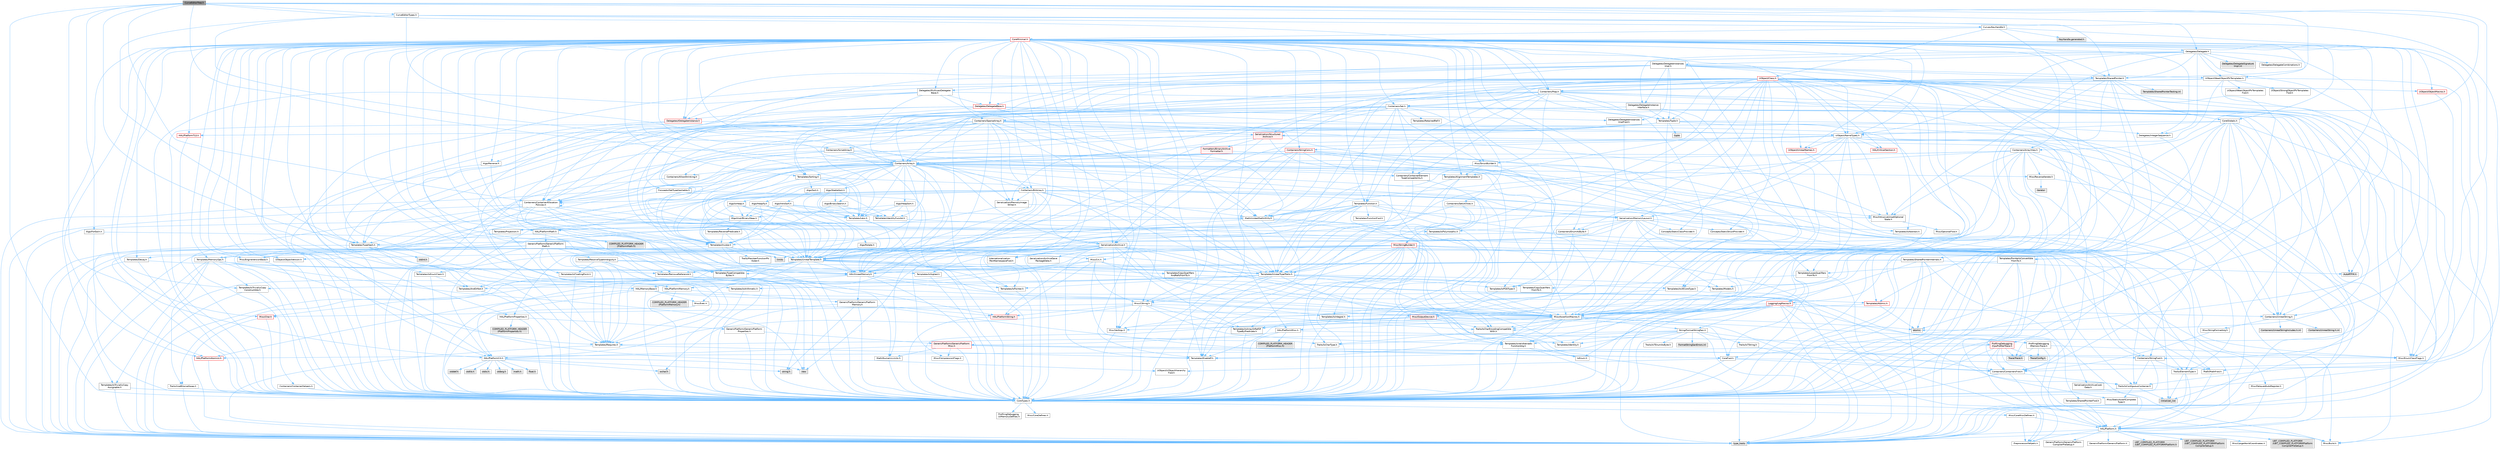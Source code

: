 digraph "CurveEditorTree.h"
{
 // INTERACTIVE_SVG=YES
 // LATEX_PDF_SIZE
  bgcolor="transparent";
  edge [fontname=Helvetica,fontsize=10,labelfontname=Helvetica,labelfontsize=10];
  node [fontname=Helvetica,fontsize=10,shape=box,height=0.2,width=0.4];
  Node1 [id="Node000001",label="CurveEditorTree.h",height=0.2,width=0.4,color="gray40", fillcolor="grey60", style="filled", fontcolor="black",tooltip=" "];
  Node1 -> Node2 [id="edge1_Node000001_Node000002",color="steelblue1",style="solid",tooltip=" "];
  Node2 [id="Node000002",label="Algo/ForEach.h",height=0.2,width=0.4,color="grey40", fillcolor="white", style="filled",URL="$d6/d8b/ForEach_8h.html",tooltip=" "];
  Node2 -> Node3 [id="edge2_Node000002_Node000003",color="steelblue1",style="solid",tooltip=" "];
  Node3 [id="Node000003",label="CoreTypes.h",height=0.2,width=0.4,color="grey40", fillcolor="white", style="filled",URL="$dc/dec/CoreTypes_8h.html",tooltip=" "];
  Node3 -> Node4 [id="edge3_Node000003_Node000004",color="steelblue1",style="solid",tooltip=" "];
  Node4 [id="Node000004",label="HAL/Platform.h",height=0.2,width=0.4,color="grey40", fillcolor="white", style="filled",URL="$d9/dd0/Platform_8h.html",tooltip=" "];
  Node4 -> Node5 [id="edge4_Node000004_Node000005",color="steelblue1",style="solid",tooltip=" "];
  Node5 [id="Node000005",label="Misc/Build.h",height=0.2,width=0.4,color="grey40", fillcolor="white", style="filled",URL="$d3/dbb/Build_8h.html",tooltip=" "];
  Node4 -> Node6 [id="edge5_Node000004_Node000006",color="steelblue1",style="solid",tooltip=" "];
  Node6 [id="Node000006",label="Misc/LargeWorldCoordinates.h",height=0.2,width=0.4,color="grey40", fillcolor="white", style="filled",URL="$d2/dcb/LargeWorldCoordinates_8h.html",tooltip=" "];
  Node4 -> Node7 [id="edge6_Node000004_Node000007",color="steelblue1",style="solid",tooltip=" "];
  Node7 [id="Node000007",label="type_traits",height=0.2,width=0.4,color="grey60", fillcolor="#E0E0E0", style="filled",tooltip=" "];
  Node4 -> Node8 [id="edge7_Node000004_Node000008",color="steelblue1",style="solid",tooltip=" "];
  Node8 [id="Node000008",label="PreprocessorHelpers.h",height=0.2,width=0.4,color="grey40", fillcolor="white", style="filled",URL="$db/ddb/PreprocessorHelpers_8h.html",tooltip=" "];
  Node4 -> Node9 [id="edge8_Node000004_Node000009",color="steelblue1",style="solid",tooltip=" "];
  Node9 [id="Node000009",label="UBT_COMPILED_PLATFORM\l/UBT_COMPILED_PLATFORMPlatform\lCompilerPreSetup.h",height=0.2,width=0.4,color="grey60", fillcolor="#E0E0E0", style="filled",tooltip=" "];
  Node4 -> Node10 [id="edge9_Node000004_Node000010",color="steelblue1",style="solid",tooltip=" "];
  Node10 [id="Node000010",label="GenericPlatform/GenericPlatform\lCompilerPreSetup.h",height=0.2,width=0.4,color="grey40", fillcolor="white", style="filled",URL="$d9/dc8/GenericPlatformCompilerPreSetup_8h.html",tooltip=" "];
  Node4 -> Node11 [id="edge10_Node000004_Node000011",color="steelblue1",style="solid",tooltip=" "];
  Node11 [id="Node000011",label="GenericPlatform/GenericPlatform.h",height=0.2,width=0.4,color="grey40", fillcolor="white", style="filled",URL="$d6/d84/GenericPlatform_8h.html",tooltip=" "];
  Node4 -> Node12 [id="edge11_Node000004_Node000012",color="steelblue1",style="solid",tooltip=" "];
  Node12 [id="Node000012",label="UBT_COMPILED_PLATFORM\l/UBT_COMPILED_PLATFORMPlatform.h",height=0.2,width=0.4,color="grey60", fillcolor="#E0E0E0", style="filled",tooltip=" "];
  Node4 -> Node13 [id="edge12_Node000004_Node000013",color="steelblue1",style="solid",tooltip=" "];
  Node13 [id="Node000013",label="UBT_COMPILED_PLATFORM\l/UBT_COMPILED_PLATFORMPlatform\lCompilerSetup.h",height=0.2,width=0.4,color="grey60", fillcolor="#E0E0E0", style="filled",tooltip=" "];
  Node3 -> Node14 [id="edge13_Node000003_Node000014",color="steelblue1",style="solid",tooltip=" "];
  Node14 [id="Node000014",label="ProfilingDebugging\l/UMemoryDefines.h",height=0.2,width=0.4,color="grey40", fillcolor="white", style="filled",URL="$d2/da2/UMemoryDefines_8h.html",tooltip=" "];
  Node3 -> Node15 [id="edge14_Node000003_Node000015",color="steelblue1",style="solid",tooltip=" "];
  Node15 [id="Node000015",label="Misc/CoreMiscDefines.h",height=0.2,width=0.4,color="grey40", fillcolor="white", style="filled",URL="$da/d38/CoreMiscDefines_8h.html",tooltip=" "];
  Node15 -> Node4 [id="edge15_Node000015_Node000004",color="steelblue1",style="solid",tooltip=" "];
  Node15 -> Node8 [id="edge16_Node000015_Node000008",color="steelblue1",style="solid",tooltip=" "];
  Node3 -> Node16 [id="edge17_Node000003_Node000016",color="steelblue1",style="solid",tooltip=" "];
  Node16 [id="Node000016",label="Misc/CoreDefines.h",height=0.2,width=0.4,color="grey40", fillcolor="white", style="filled",URL="$d3/dd2/CoreDefines_8h.html",tooltip=" "];
  Node2 -> Node17 [id="edge18_Node000002_Node000017",color="steelblue1",style="solid",tooltip=" "];
  Node17 [id="Node000017",label="Templates/Invoke.h",height=0.2,width=0.4,color="grey40", fillcolor="white", style="filled",URL="$d7/deb/Invoke_8h.html",tooltip=" "];
  Node17 -> Node3 [id="edge19_Node000017_Node000003",color="steelblue1",style="solid",tooltip=" "];
  Node17 -> Node18 [id="edge20_Node000017_Node000018",color="steelblue1",style="solid",tooltip=" "];
  Node18 [id="Node000018",label="Traits/MemberFunctionPtr\lOuter.h",height=0.2,width=0.4,color="grey40", fillcolor="white", style="filled",URL="$db/da7/MemberFunctionPtrOuter_8h.html",tooltip=" "];
  Node17 -> Node19 [id="edge21_Node000017_Node000019",color="steelblue1",style="solid",tooltip=" "];
  Node19 [id="Node000019",label="Templates/UnrealTemplate.h",height=0.2,width=0.4,color="grey40", fillcolor="white", style="filled",URL="$d4/d24/UnrealTemplate_8h.html",tooltip=" "];
  Node19 -> Node3 [id="edge22_Node000019_Node000003",color="steelblue1",style="solid",tooltip=" "];
  Node19 -> Node20 [id="edge23_Node000019_Node000020",color="steelblue1",style="solid",tooltip=" "];
  Node20 [id="Node000020",label="Templates/IsPointer.h",height=0.2,width=0.4,color="grey40", fillcolor="white", style="filled",URL="$d7/d05/IsPointer_8h.html",tooltip=" "];
  Node20 -> Node3 [id="edge24_Node000020_Node000003",color="steelblue1",style="solid",tooltip=" "];
  Node19 -> Node21 [id="edge25_Node000019_Node000021",color="steelblue1",style="solid",tooltip=" "];
  Node21 [id="Node000021",label="HAL/UnrealMemory.h",height=0.2,width=0.4,color="grey40", fillcolor="white", style="filled",URL="$d9/d96/UnrealMemory_8h.html",tooltip=" "];
  Node21 -> Node3 [id="edge26_Node000021_Node000003",color="steelblue1",style="solid",tooltip=" "];
  Node21 -> Node22 [id="edge27_Node000021_Node000022",color="steelblue1",style="solid",tooltip=" "];
  Node22 [id="Node000022",label="GenericPlatform/GenericPlatform\lMemory.h",height=0.2,width=0.4,color="grey40", fillcolor="white", style="filled",URL="$dd/d22/GenericPlatformMemory_8h.html",tooltip=" "];
  Node22 -> Node23 [id="edge28_Node000022_Node000023",color="steelblue1",style="solid",tooltip=" "];
  Node23 [id="Node000023",label="CoreFwd.h",height=0.2,width=0.4,color="grey40", fillcolor="white", style="filled",URL="$d1/d1e/CoreFwd_8h.html",tooltip=" "];
  Node23 -> Node3 [id="edge29_Node000023_Node000003",color="steelblue1",style="solid",tooltip=" "];
  Node23 -> Node24 [id="edge30_Node000023_Node000024",color="steelblue1",style="solid",tooltip=" "];
  Node24 [id="Node000024",label="Containers/ContainersFwd.h",height=0.2,width=0.4,color="grey40", fillcolor="white", style="filled",URL="$d4/d0a/ContainersFwd_8h.html",tooltip=" "];
  Node24 -> Node4 [id="edge31_Node000024_Node000004",color="steelblue1",style="solid",tooltip=" "];
  Node24 -> Node3 [id="edge32_Node000024_Node000003",color="steelblue1",style="solid",tooltip=" "];
  Node24 -> Node25 [id="edge33_Node000024_Node000025",color="steelblue1",style="solid",tooltip=" "];
  Node25 [id="Node000025",label="Traits/IsContiguousContainer.h",height=0.2,width=0.4,color="grey40", fillcolor="white", style="filled",URL="$d5/d3c/IsContiguousContainer_8h.html",tooltip=" "];
  Node25 -> Node3 [id="edge34_Node000025_Node000003",color="steelblue1",style="solid",tooltip=" "];
  Node25 -> Node26 [id="edge35_Node000025_Node000026",color="steelblue1",style="solid",tooltip=" "];
  Node26 [id="Node000026",label="Misc/StaticAssertComplete\lType.h",height=0.2,width=0.4,color="grey40", fillcolor="white", style="filled",URL="$d5/d4e/StaticAssertCompleteType_8h.html",tooltip=" "];
  Node25 -> Node27 [id="edge36_Node000025_Node000027",color="steelblue1",style="solid",tooltip=" "];
  Node27 [id="Node000027",label="initializer_list",height=0.2,width=0.4,color="grey60", fillcolor="#E0E0E0", style="filled",tooltip=" "];
  Node23 -> Node28 [id="edge37_Node000023_Node000028",color="steelblue1",style="solid",tooltip=" "];
  Node28 [id="Node000028",label="Math/MathFwd.h",height=0.2,width=0.4,color="grey40", fillcolor="white", style="filled",URL="$d2/d10/MathFwd_8h.html",tooltip=" "];
  Node28 -> Node4 [id="edge38_Node000028_Node000004",color="steelblue1",style="solid",tooltip=" "];
  Node23 -> Node29 [id="edge39_Node000023_Node000029",color="steelblue1",style="solid",tooltip=" "];
  Node29 [id="Node000029",label="UObject/UObjectHierarchy\lFwd.h",height=0.2,width=0.4,color="grey40", fillcolor="white", style="filled",URL="$d3/d13/UObjectHierarchyFwd_8h.html",tooltip=" "];
  Node22 -> Node3 [id="edge40_Node000022_Node000003",color="steelblue1",style="solid",tooltip=" "];
  Node22 -> Node30 [id="edge41_Node000022_Node000030",color="steelblue1",style="solid",tooltip=" "];
  Node30 [id="Node000030",label="HAL/PlatformString.h",height=0.2,width=0.4,color="red", fillcolor="#FFF0F0", style="filled",URL="$db/db5/PlatformString_8h.html",tooltip=" "];
  Node30 -> Node3 [id="edge42_Node000030_Node000003",color="steelblue1",style="solid",tooltip=" "];
  Node22 -> Node32 [id="edge43_Node000022_Node000032",color="steelblue1",style="solid",tooltip=" "];
  Node32 [id="Node000032",label="string.h",height=0.2,width=0.4,color="grey60", fillcolor="#E0E0E0", style="filled",tooltip=" "];
  Node22 -> Node33 [id="edge44_Node000022_Node000033",color="steelblue1",style="solid",tooltip=" "];
  Node33 [id="Node000033",label="wchar.h",height=0.2,width=0.4,color="grey60", fillcolor="#E0E0E0", style="filled",tooltip=" "];
  Node21 -> Node34 [id="edge45_Node000021_Node000034",color="steelblue1",style="solid",tooltip=" "];
  Node34 [id="Node000034",label="HAL/MemoryBase.h",height=0.2,width=0.4,color="grey40", fillcolor="white", style="filled",URL="$d6/d9f/MemoryBase_8h.html",tooltip=" "];
  Node34 -> Node3 [id="edge46_Node000034_Node000003",color="steelblue1",style="solid",tooltip=" "];
  Node34 -> Node35 [id="edge47_Node000034_Node000035",color="steelblue1",style="solid",tooltip=" "];
  Node35 [id="Node000035",label="HAL/PlatformAtomics.h",height=0.2,width=0.4,color="red", fillcolor="#FFF0F0", style="filled",URL="$d3/d36/PlatformAtomics_8h.html",tooltip=" "];
  Node35 -> Node3 [id="edge48_Node000035_Node000003",color="steelblue1",style="solid",tooltip=" "];
  Node34 -> Node38 [id="edge49_Node000034_Node000038",color="steelblue1",style="solid",tooltip=" "];
  Node38 [id="Node000038",label="HAL/PlatformCrt.h",height=0.2,width=0.4,color="grey40", fillcolor="white", style="filled",URL="$d8/d75/PlatformCrt_8h.html",tooltip=" "];
  Node38 -> Node39 [id="edge50_Node000038_Node000039",color="steelblue1",style="solid",tooltip=" "];
  Node39 [id="Node000039",label="new",height=0.2,width=0.4,color="grey60", fillcolor="#E0E0E0", style="filled",tooltip=" "];
  Node38 -> Node33 [id="edge51_Node000038_Node000033",color="steelblue1",style="solid",tooltip=" "];
  Node38 -> Node40 [id="edge52_Node000038_Node000040",color="steelblue1",style="solid",tooltip=" "];
  Node40 [id="Node000040",label="stddef.h",height=0.2,width=0.4,color="grey60", fillcolor="#E0E0E0", style="filled",tooltip=" "];
  Node38 -> Node41 [id="edge53_Node000038_Node000041",color="steelblue1",style="solid",tooltip=" "];
  Node41 [id="Node000041",label="stdlib.h",height=0.2,width=0.4,color="grey60", fillcolor="#E0E0E0", style="filled",tooltip=" "];
  Node38 -> Node42 [id="edge54_Node000038_Node000042",color="steelblue1",style="solid",tooltip=" "];
  Node42 [id="Node000042",label="stdio.h",height=0.2,width=0.4,color="grey60", fillcolor="#E0E0E0", style="filled",tooltip=" "];
  Node38 -> Node43 [id="edge55_Node000038_Node000043",color="steelblue1",style="solid",tooltip=" "];
  Node43 [id="Node000043",label="stdarg.h",height=0.2,width=0.4,color="grey60", fillcolor="#E0E0E0", style="filled",tooltip=" "];
  Node38 -> Node44 [id="edge56_Node000038_Node000044",color="steelblue1",style="solid",tooltip=" "];
  Node44 [id="Node000044",label="math.h",height=0.2,width=0.4,color="grey60", fillcolor="#E0E0E0", style="filled",tooltip=" "];
  Node38 -> Node45 [id="edge57_Node000038_Node000045",color="steelblue1",style="solid",tooltip=" "];
  Node45 [id="Node000045",label="float.h",height=0.2,width=0.4,color="grey60", fillcolor="#E0E0E0", style="filled",tooltip=" "];
  Node38 -> Node32 [id="edge58_Node000038_Node000032",color="steelblue1",style="solid",tooltip=" "];
  Node34 -> Node46 [id="edge59_Node000034_Node000046",color="steelblue1",style="solid",tooltip=" "];
  Node46 [id="Node000046",label="Misc/Exec.h",height=0.2,width=0.4,color="grey40", fillcolor="white", style="filled",URL="$de/ddb/Exec_8h.html",tooltip=" "];
  Node46 -> Node3 [id="edge60_Node000046_Node000003",color="steelblue1",style="solid",tooltip=" "];
  Node46 -> Node47 [id="edge61_Node000046_Node000047",color="steelblue1",style="solid",tooltip=" "];
  Node47 [id="Node000047",label="Misc/AssertionMacros.h",height=0.2,width=0.4,color="grey40", fillcolor="white", style="filled",URL="$d0/dfa/AssertionMacros_8h.html",tooltip=" "];
  Node47 -> Node3 [id="edge62_Node000047_Node000003",color="steelblue1",style="solid",tooltip=" "];
  Node47 -> Node4 [id="edge63_Node000047_Node000004",color="steelblue1",style="solid",tooltip=" "];
  Node47 -> Node48 [id="edge64_Node000047_Node000048",color="steelblue1",style="solid",tooltip=" "];
  Node48 [id="Node000048",label="HAL/PlatformMisc.h",height=0.2,width=0.4,color="grey40", fillcolor="white", style="filled",URL="$d0/df5/PlatformMisc_8h.html",tooltip=" "];
  Node48 -> Node3 [id="edge65_Node000048_Node000003",color="steelblue1",style="solid",tooltip=" "];
  Node48 -> Node49 [id="edge66_Node000048_Node000049",color="steelblue1",style="solid",tooltip=" "];
  Node49 [id="Node000049",label="GenericPlatform/GenericPlatform\lMisc.h",height=0.2,width=0.4,color="red", fillcolor="#FFF0F0", style="filled",URL="$db/d9a/GenericPlatformMisc_8h.html",tooltip=" "];
  Node49 -> Node50 [id="edge67_Node000049_Node000050",color="steelblue1",style="solid",tooltip=" "];
  Node50 [id="Node000050",label="Containers/StringFwd.h",height=0.2,width=0.4,color="grey40", fillcolor="white", style="filled",URL="$df/d37/StringFwd_8h.html",tooltip=" "];
  Node50 -> Node3 [id="edge68_Node000050_Node000003",color="steelblue1",style="solid",tooltip=" "];
  Node50 -> Node51 [id="edge69_Node000050_Node000051",color="steelblue1",style="solid",tooltip=" "];
  Node51 [id="Node000051",label="Traits/ElementType.h",height=0.2,width=0.4,color="grey40", fillcolor="white", style="filled",URL="$d5/d4f/ElementType_8h.html",tooltip=" "];
  Node51 -> Node4 [id="edge70_Node000051_Node000004",color="steelblue1",style="solid",tooltip=" "];
  Node51 -> Node27 [id="edge71_Node000051_Node000027",color="steelblue1",style="solid",tooltip=" "];
  Node51 -> Node7 [id="edge72_Node000051_Node000007",color="steelblue1",style="solid",tooltip=" "];
  Node50 -> Node25 [id="edge73_Node000050_Node000025",color="steelblue1",style="solid",tooltip=" "];
  Node49 -> Node23 [id="edge74_Node000049_Node000023",color="steelblue1",style="solid",tooltip=" "];
  Node49 -> Node3 [id="edge75_Node000049_Node000003",color="steelblue1",style="solid",tooltip=" "];
  Node49 -> Node38 [id="edge76_Node000049_Node000038",color="steelblue1",style="solid",tooltip=" "];
  Node49 -> Node53 [id="edge77_Node000049_Node000053",color="steelblue1",style="solid",tooltip=" "];
  Node53 [id="Node000053",label="Math/NumericLimits.h",height=0.2,width=0.4,color="grey40", fillcolor="white", style="filled",URL="$df/d1b/NumericLimits_8h.html",tooltip=" "];
  Node53 -> Node3 [id="edge78_Node000053_Node000003",color="steelblue1",style="solid",tooltip=" "];
  Node49 -> Node54 [id="edge79_Node000049_Node000054",color="steelblue1",style="solid",tooltip=" "];
  Node54 [id="Node000054",label="Misc/CompressionFlags.h",height=0.2,width=0.4,color="grey40", fillcolor="white", style="filled",URL="$d9/d76/CompressionFlags_8h.html",tooltip=" "];
  Node49 -> Node55 [id="edge80_Node000049_Node000055",color="steelblue1",style="solid",tooltip=" "];
  Node55 [id="Node000055",label="Misc/EnumClassFlags.h",height=0.2,width=0.4,color="grey40", fillcolor="white", style="filled",URL="$d8/de7/EnumClassFlags_8h.html",tooltip=" "];
  Node48 -> Node58 [id="edge81_Node000048_Node000058",color="steelblue1",style="solid",tooltip=" "];
  Node58 [id="Node000058",label="COMPILED_PLATFORM_HEADER\l(PlatformMisc.h)",height=0.2,width=0.4,color="grey60", fillcolor="#E0E0E0", style="filled",tooltip=" "];
  Node48 -> Node59 [id="edge82_Node000048_Node000059",color="steelblue1",style="solid",tooltip=" "];
  Node59 [id="Node000059",label="ProfilingDebugging\l/CpuProfilerTrace.h",height=0.2,width=0.4,color="red", fillcolor="#FFF0F0", style="filled",URL="$da/dcb/CpuProfilerTrace_8h.html",tooltip=" "];
  Node59 -> Node3 [id="edge83_Node000059_Node000003",color="steelblue1",style="solid",tooltip=" "];
  Node59 -> Node24 [id="edge84_Node000059_Node000024",color="steelblue1",style="solid",tooltip=" "];
  Node59 -> Node35 [id="edge85_Node000059_Node000035",color="steelblue1",style="solid",tooltip=" "];
  Node59 -> Node8 [id="edge86_Node000059_Node000008",color="steelblue1",style="solid",tooltip=" "];
  Node59 -> Node5 [id="edge87_Node000059_Node000005",color="steelblue1",style="solid",tooltip=" "];
  Node59 -> Node60 [id="edge88_Node000059_Node000060",color="steelblue1",style="solid",tooltip=" "];
  Node60 [id="Node000060",label="Trace/Config.h",height=0.2,width=0.4,color="grey60", fillcolor="#E0E0E0", style="filled",tooltip=" "];
  Node59 -> Node63 [id="edge89_Node000059_Node000063",color="steelblue1",style="solid",tooltip=" "];
  Node63 [id="Node000063",label="Trace/Trace.h",height=0.2,width=0.4,color="grey60", fillcolor="#E0E0E0", style="filled",tooltip=" "];
  Node47 -> Node8 [id="edge90_Node000047_Node000008",color="steelblue1",style="solid",tooltip=" "];
  Node47 -> Node64 [id="edge91_Node000047_Node000064",color="steelblue1",style="solid",tooltip=" "];
  Node64 [id="Node000064",label="Templates/EnableIf.h",height=0.2,width=0.4,color="grey40", fillcolor="white", style="filled",URL="$d7/d60/EnableIf_8h.html",tooltip=" "];
  Node64 -> Node3 [id="edge92_Node000064_Node000003",color="steelblue1",style="solid",tooltip=" "];
  Node47 -> Node65 [id="edge93_Node000047_Node000065",color="steelblue1",style="solid",tooltip=" "];
  Node65 [id="Node000065",label="Templates/IsArrayOrRefOf\lTypeByPredicate.h",height=0.2,width=0.4,color="grey40", fillcolor="white", style="filled",URL="$d6/da1/IsArrayOrRefOfTypeByPredicate_8h.html",tooltip=" "];
  Node65 -> Node3 [id="edge94_Node000065_Node000003",color="steelblue1",style="solid",tooltip=" "];
  Node47 -> Node66 [id="edge95_Node000047_Node000066",color="steelblue1",style="solid",tooltip=" "];
  Node66 [id="Node000066",label="Templates/IsValidVariadic\lFunctionArg.h",height=0.2,width=0.4,color="grey40", fillcolor="white", style="filled",URL="$d0/dc8/IsValidVariadicFunctionArg_8h.html",tooltip=" "];
  Node66 -> Node3 [id="edge96_Node000066_Node000003",color="steelblue1",style="solid",tooltip=" "];
  Node66 -> Node67 [id="edge97_Node000066_Node000067",color="steelblue1",style="solid",tooltip=" "];
  Node67 [id="Node000067",label="IsEnum.h",height=0.2,width=0.4,color="grey40", fillcolor="white", style="filled",URL="$d4/de5/IsEnum_8h.html",tooltip=" "];
  Node66 -> Node7 [id="edge98_Node000066_Node000007",color="steelblue1",style="solid",tooltip=" "];
  Node47 -> Node68 [id="edge99_Node000047_Node000068",color="steelblue1",style="solid",tooltip=" "];
  Node68 [id="Node000068",label="Traits/IsCharEncodingCompatible\lWith.h",height=0.2,width=0.4,color="grey40", fillcolor="white", style="filled",URL="$df/dd1/IsCharEncodingCompatibleWith_8h.html",tooltip=" "];
  Node68 -> Node7 [id="edge100_Node000068_Node000007",color="steelblue1",style="solid",tooltip=" "];
  Node68 -> Node69 [id="edge101_Node000068_Node000069",color="steelblue1",style="solid",tooltip=" "];
  Node69 [id="Node000069",label="Traits/IsCharType.h",height=0.2,width=0.4,color="grey40", fillcolor="white", style="filled",URL="$db/d51/IsCharType_8h.html",tooltip=" "];
  Node69 -> Node3 [id="edge102_Node000069_Node000003",color="steelblue1",style="solid",tooltip=" "];
  Node47 -> Node70 [id="edge103_Node000047_Node000070",color="steelblue1",style="solid",tooltip=" "];
  Node70 [id="Node000070",label="Misc/VarArgs.h",height=0.2,width=0.4,color="grey40", fillcolor="white", style="filled",URL="$d5/d6f/VarArgs_8h.html",tooltip=" "];
  Node70 -> Node3 [id="edge104_Node000070_Node000003",color="steelblue1",style="solid",tooltip=" "];
  Node47 -> Node71 [id="edge105_Node000047_Node000071",color="steelblue1",style="solid",tooltip=" "];
  Node71 [id="Node000071",label="String/FormatStringSan.h",height=0.2,width=0.4,color="grey40", fillcolor="white", style="filled",URL="$d3/d8b/FormatStringSan_8h.html",tooltip=" "];
  Node71 -> Node7 [id="edge106_Node000071_Node000007",color="steelblue1",style="solid",tooltip=" "];
  Node71 -> Node3 [id="edge107_Node000071_Node000003",color="steelblue1",style="solid",tooltip=" "];
  Node71 -> Node72 [id="edge108_Node000071_Node000072",color="steelblue1",style="solid",tooltip=" "];
  Node72 [id="Node000072",label="Templates/Requires.h",height=0.2,width=0.4,color="grey40", fillcolor="white", style="filled",URL="$dc/d96/Requires_8h.html",tooltip=" "];
  Node72 -> Node64 [id="edge109_Node000072_Node000064",color="steelblue1",style="solid",tooltip=" "];
  Node72 -> Node7 [id="edge110_Node000072_Node000007",color="steelblue1",style="solid",tooltip=" "];
  Node71 -> Node73 [id="edge111_Node000071_Node000073",color="steelblue1",style="solid",tooltip=" "];
  Node73 [id="Node000073",label="Templates/Identity.h",height=0.2,width=0.4,color="grey40", fillcolor="white", style="filled",URL="$d0/dd5/Identity_8h.html",tooltip=" "];
  Node71 -> Node66 [id="edge112_Node000071_Node000066",color="steelblue1",style="solid",tooltip=" "];
  Node71 -> Node69 [id="edge113_Node000071_Node000069",color="steelblue1",style="solid",tooltip=" "];
  Node71 -> Node74 [id="edge114_Node000071_Node000074",color="steelblue1",style="solid",tooltip=" "];
  Node74 [id="Node000074",label="Traits/IsTEnumAsByte.h",height=0.2,width=0.4,color="grey40", fillcolor="white", style="filled",URL="$d1/de6/IsTEnumAsByte_8h.html",tooltip=" "];
  Node71 -> Node75 [id="edge115_Node000071_Node000075",color="steelblue1",style="solid",tooltip=" "];
  Node75 [id="Node000075",label="Traits/IsTString.h",height=0.2,width=0.4,color="grey40", fillcolor="white", style="filled",URL="$d0/df8/IsTString_8h.html",tooltip=" "];
  Node75 -> Node24 [id="edge116_Node000075_Node000024",color="steelblue1",style="solid",tooltip=" "];
  Node71 -> Node24 [id="edge117_Node000071_Node000024",color="steelblue1",style="solid",tooltip=" "];
  Node71 -> Node76 [id="edge118_Node000071_Node000076",color="steelblue1",style="solid",tooltip=" "];
  Node76 [id="Node000076",label="FormatStringSanErrors.inl",height=0.2,width=0.4,color="grey60", fillcolor="#E0E0E0", style="filled",tooltip=" "];
  Node47 -> Node77 [id="edge119_Node000047_Node000077",color="steelblue1",style="solid",tooltip=" "];
  Node77 [id="Node000077",label="atomic",height=0.2,width=0.4,color="grey60", fillcolor="#E0E0E0", style="filled",tooltip=" "];
  Node34 -> Node78 [id="edge120_Node000034_Node000078",color="steelblue1",style="solid",tooltip=" "];
  Node78 [id="Node000078",label="Misc/OutputDevice.h",height=0.2,width=0.4,color="red", fillcolor="#FFF0F0", style="filled",URL="$d7/d32/OutputDevice_8h.html",tooltip=" "];
  Node78 -> Node23 [id="edge121_Node000078_Node000023",color="steelblue1",style="solid",tooltip=" "];
  Node78 -> Node3 [id="edge122_Node000078_Node000003",color="steelblue1",style="solid",tooltip=" "];
  Node78 -> Node70 [id="edge123_Node000078_Node000070",color="steelblue1",style="solid",tooltip=" "];
  Node78 -> Node65 [id="edge124_Node000078_Node000065",color="steelblue1",style="solid",tooltip=" "];
  Node78 -> Node66 [id="edge125_Node000078_Node000066",color="steelblue1",style="solid",tooltip=" "];
  Node78 -> Node68 [id="edge126_Node000078_Node000068",color="steelblue1",style="solid",tooltip=" "];
  Node34 -> Node80 [id="edge127_Node000034_Node000080",color="steelblue1",style="solid",tooltip=" "];
  Node80 [id="Node000080",label="Templates/Atomic.h",height=0.2,width=0.4,color="red", fillcolor="#FFF0F0", style="filled",URL="$d3/d91/Atomic_8h.html",tooltip=" "];
  Node80 -> Node83 [id="edge128_Node000080_Node000083",color="steelblue1",style="solid",tooltip=" "];
  Node83 [id="Node000083",label="Templates/IsIntegral.h",height=0.2,width=0.4,color="grey40", fillcolor="white", style="filled",URL="$da/d64/IsIntegral_8h.html",tooltip=" "];
  Node83 -> Node3 [id="edge129_Node000083_Node000003",color="steelblue1",style="solid",tooltip=" "];
  Node80 -> Node77 [id="edge130_Node000080_Node000077",color="steelblue1",style="solid",tooltip=" "];
  Node21 -> Node89 [id="edge131_Node000021_Node000089",color="steelblue1",style="solid",tooltip=" "];
  Node89 [id="Node000089",label="HAL/PlatformMemory.h",height=0.2,width=0.4,color="grey40", fillcolor="white", style="filled",URL="$de/d68/PlatformMemory_8h.html",tooltip=" "];
  Node89 -> Node3 [id="edge132_Node000089_Node000003",color="steelblue1",style="solid",tooltip=" "];
  Node89 -> Node22 [id="edge133_Node000089_Node000022",color="steelblue1",style="solid",tooltip=" "];
  Node89 -> Node90 [id="edge134_Node000089_Node000090",color="steelblue1",style="solid",tooltip=" "];
  Node90 [id="Node000090",label="COMPILED_PLATFORM_HEADER\l(PlatformMemory.h)",height=0.2,width=0.4,color="grey60", fillcolor="#E0E0E0", style="filled",tooltip=" "];
  Node21 -> Node91 [id="edge135_Node000021_Node000091",color="steelblue1",style="solid",tooltip=" "];
  Node91 [id="Node000091",label="ProfilingDebugging\l/MemoryTrace.h",height=0.2,width=0.4,color="grey40", fillcolor="white", style="filled",URL="$da/dd7/MemoryTrace_8h.html",tooltip=" "];
  Node91 -> Node4 [id="edge136_Node000091_Node000004",color="steelblue1",style="solid",tooltip=" "];
  Node91 -> Node55 [id="edge137_Node000091_Node000055",color="steelblue1",style="solid",tooltip=" "];
  Node91 -> Node60 [id="edge138_Node000091_Node000060",color="steelblue1",style="solid",tooltip=" "];
  Node91 -> Node63 [id="edge139_Node000091_Node000063",color="steelblue1",style="solid",tooltip=" "];
  Node21 -> Node20 [id="edge140_Node000021_Node000020",color="steelblue1",style="solid",tooltip=" "];
  Node19 -> Node92 [id="edge141_Node000019_Node000092",color="steelblue1",style="solid",tooltip=" "];
  Node92 [id="Node000092",label="Templates/CopyQualifiers\lAndRefsFromTo.h",height=0.2,width=0.4,color="grey40", fillcolor="white", style="filled",URL="$d3/db3/CopyQualifiersAndRefsFromTo_8h.html",tooltip=" "];
  Node92 -> Node93 [id="edge142_Node000092_Node000093",color="steelblue1",style="solid",tooltip=" "];
  Node93 [id="Node000093",label="Templates/CopyQualifiers\lFromTo.h",height=0.2,width=0.4,color="grey40", fillcolor="white", style="filled",URL="$d5/db4/CopyQualifiersFromTo_8h.html",tooltip=" "];
  Node19 -> Node94 [id="edge143_Node000019_Node000094",color="steelblue1",style="solid",tooltip=" "];
  Node94 [id="Node000094",label="Templates/UnrealTypeTraits.h",height=0.2,width=0.4,color="grey40", fillcolor="white", style="filled",URL="$d2/d2d/UnrealTypeTraits_8h.html",tooltip=" "];
  Node94 -> Node3 [id="edge144_Node000094_Node000003",color="steelblue1",style="solid",tooltip=" "];
  Node94 -> Node20 [id="edge145_Node000094_Node000020",color="steelblue1",style="solid",tooltip=" "];
  Node94 -> Node47 [id="edge146_Node000094_Node000047",color="steelblue1",style="solid",tooltip=" "];
  Node94 -> Node85 [id="edge147_Node000094_Node000085",color="steelblue1",style="solid",tooltip=" "];
  Node85 [id="Node000085",label="Templates/AndOrNot.h",height=0.2,width=0.4,color="grey40", fillcolor="white", style="filled",URL="$db/d0a/AndOrNot_8h.html",tooltip=" "];
  Node85 -> Node3 [id="edge148_Node000085_Node000003",color="steelblue1",style="solid",tooltip=" "];
  Node94 -> Node64 [id="edge149_Node000094_Node000064",color="steelblue1",style="solid",tooltip=" "];
  Node94 -> Node95 [id="edge150_Node000094_Node000095",color="steelblue1",style="solid",tooltip=" "];
  Node95 [id="Node000095",label="Templates/IsArithmetic.h",height=0.2,width=0.4,color="grey40", fillcolor="white", style="filled",URL="$d2/d5d/IsArithmetic_8h.html",tooltip=" "];
  Node95 -> Node3 [id="edge151_Node000095_Node000003",color="steelblue1",style="solid",tooltip=" "];
  Node94 -> Node67 [id="edge152_Node000094_Node000067",color="steelblue1",style="solid",tooltip=" "];
  Node94 -> Node96 [id="edge153_Node000094_Node000096",color="steelblue1",style="solid",tooltip=" "];
  Node96 [id="Node000096",label="Templates/Models.h",height=0.2,width=0.4,color="grey40", fillcolor="white", style="filled",URL="$d3/d0c/Models_8h.html",tooltip=" "];
  Node96 -> Node73 [id="edge154_Node000096_Node000073",color="steelblue1",style="solid",tooltip=" "];
  Node94 -> Node97 [id="edge155_Node000094_Node000097",color="steelblue1",style="solid",tooltip=" "];
  Node97 [id="Node000097",label="Templates/IsPODType.h",height=0.2,width=0.4,color="grey40", fillcolor="white", style="filled",URL="$d7/db1/IsPODType_8h.html",tooltip=" "];
  Node97 -> Node3 [id="edge156_Node000097_Node000003",color="steelblue1",style="solid",tooltip=" "];
  Node94 -> Node98 [id="edge157_Node000094_Node000098",color="steelblue1",style="solid",tooltip=" "];
  Node98 [id="Node000098",label="Templates/IsUECoreType.h",height=0.2,width=0.4,color="grey40", fillcolor="white", style="filled",URL="$d1/db8/IsUECoreType_8h.html",tooltip=" "];
  Node98 -> Node3 [id="edge158_Node000098_Node000003",color="steelblue1",style="solid",tooltip=" "];
  Node98 -> Node7 [id="edge159_Node000098_Node000007",color="steelblue1",style="solid",tooltip=" "];
  Node94 -> Node86 [id="edge160_Node000094_Node000086",color="steelblue1",style="solid",tooltip=" "];
  Node86 [id="Node000086",label="Templates/IsTriviallyCopy\lConstructible.h",height=0.2,width=0.4,color="grey40", fillcolor="white", style="filled",URL="$d3/d78/IsTriviallyCopyConstructible_8h.html",tooltip=" "];
  Node86 -> Node3 [id="edge161_Node000086_Node000003",color="steelblue1",style="solid",tooltip=" "];
  Node86 -> Node7 [id="edge162_Node000086_Node000007",color="steelblue1",style="solid",tooltip=" "];
  Node19 -> Node99 [id="edge163_Node000019_Node000099",color="steelblue1",style="solid",tooltip=" "];
  Node99 [id="Node000099",label="Templates/RemoveReference.h",height=0.2,width=0.4,color="grey40", fillcolor="white", style="filled",URL="$da/dbe/RemoveReference_8h.html",tooltip=" "];
  Node99 -> Node3 [id="edge164_Node000099_Node000003",color="steelblue1",style="solid",tooltip=" "];
  Node19 -> Node72 [id="edge165_Node000019_Node000072",color="steelblue1",style="solid",tooltip=" "];
  Node19 -> Node100 [id="edge166_Node000019_Node000100",color="steelblue1",style="solid",tooltip=" "];
  Node100 [id="Node000100",label="Templates/TypeCompatible\lBytes.h",height=0.2,width=0.4,color="grey40", fillcolor="white", style="filled",URL="$df/d0a/TypeCompatibleBytes_8h.html",tooltip=" "];
  Node100 -> Node3 [id="edge167_Node000100_Node000003",color="steelblue1",style="solid",tooltip=" "];
  Node100 -> Node32 [id="edge168_Node000100_Node000032",color="steelblue1",style="solid",tooltip=" "];
  Node100 -> Node39 [id="edge169_Node000100_Node000039",color="steelblue1",style="solid",tooltip=" "];
  Node100 -> Node7 [id="edge170_Node000100_Node000007",color="steelblue1",style="solid",tooltip=" "];
  Node19 -> Node73 [id="edge171_Node000019_Node000073",color="steelblue1",style="solid",tooltip=" "];
  Node19 -> Node25 [id="edge172_Node000019_Node000025",color="steelblue1",style="solid",tooltip=" "];
  Node19 -> Node101 [id="edge173_Node000019_Node000101",color="steelblue1",style="solid",tooltip=" "];
  Node101 [id="Node000101",label="Traits/UseBitwiseSwap.h",height=0.2,width=0.4,color="grey40", fillcolor="white", style="filled",URL="$db/df3/UseBitwiseSwap_8h.html",tooltip=" "];
  Node101 -> Node3 [id="edge174_Node000101_Node000003",color="steelblue1",style="solid",tooltip=" "];
  Node101 -> Node7 [id="edge175_Node000101_Node000007",color="steelblue1",style="solid",tooltip=" "];
  Node19 -> Node7 [id="edge176_Node000019_Node000007",color="steelblue1",style="solid",tooltip=" "];
  Node17 -> Node7 [id="edge177_Node000017_Node000007",color="steelblue1",style="solid",tooltip=" "];
  Node1 -> Node102 [id="edge178_Node000001_Node000102",color="steelblue1",style="solid",tooltip=" "];
  Node102 [id="Node000102",label="Containers/Array.h",height=0.2,width=0.4,color="grey40", fillcolor="white", style="filled",URL="$df/dd0/Array_8h.html",tooltip=" "];
  Node102 -> Node3 [id="edge179_Node000102_Node000003",color="steelblue1",style="solid",tooltip=" "];
  Node102 -> Node47 [id="edge180_Node000102_Node000047",color="steelblue1",style="solid",tooltip=" "];
  Node102 -> Node103 [id="edge181_Node000102_Node000103",color="steelblue1",style="solid",tooltip=" "];
  Node103 [id="Node000103",label="Misc/IntrusiveUnsetOptional\lState.h",height=0.2,width=0.4,color="grey40", fillcolor="white", style="filled",URL="$d2/d0a/IntrusiveUnsetOptionalState_8h.html",tooltip=" "];
  Node103 -> Node104 [id="edge182_Node000103_Node000104",color="steelblue1",style="solid",tooltip=" "];
  Node104 [id="Node000104",label="Misc/OptionalFwd.h",height=0.2,width=0.4,color="grey40", fillcolor="white", style="filled",URL="$dc/d50/OptionalFwd_8h.html",tooltip=" "];
  Node102 -> Node105 [id="edge183_Node000102_Node000105",color="steelblue1",style="solid",tooltip=" "];
  Node105 [id="Node000105",label="Misc/ReverseIterate.h",height=0.2,width=0.4,color="grey40", fillcolor="white", style="filled",URL="$db/de3/ReverseIterate_8h.html",tooltip=" "];
  Node105 -> Node4 [id="edge184_Node000105_Node000004",color="steelblue1",style="solid",tooltip=" "];
  Node105 -> Node106 [id="edge185_Node000105_Node000106",color="steelblue1",style="solid",tooltip=" "];
  Node106 [id="Node000106",label="iterator",height=0.2,width=0.4,color="grey60", fillcolor="#E0E0E0", style="filled",tooltip=" "];
  Node102 -> Node21 [id="edge186_Node000102_Node000021",color="steelblue1",style="solid",tooltip=" "];
  Node102 -> Node94 [id="edge187_Node000102_Node000094",color="steelblue1",style="solid",tooltip=" "];
  Node102 -> Node19 [id="edge188_Node000102_Node000019",color="steelblue1",style="solid",tooltip=" "];
  Node102 -> Node107 [id="edge189_Node000102_Node000107",color="steelblue1",style="solid",tooltip=" "];
  Node107 [id="Node000107",label="Containers/AllowShrinking.h",height=0.2,width=0.4,color="grey40", fillcolor="white", style="filled",URL="$d7/d1a/AllowShrinking_8h.html",tooltip=" "];
  Node107 -> Node3 [id="edge190_Node000107_Node000003",color="steelblue1",style="solid",tooltip=" "];
  Node102 -> Node108 [id="edge191_Node000102_Node000108",color="steelblue1",style="solid",tooltip=" "];
  Node108 [id="Node000108",label="Containers/ContainerAllocation\lPolicies.h",height=0.2,width=0.4,color="grey40", fillcolor="white", style="filled",URL="$d7/dff/ContainerAllocationPolicies_8h.html",tooltip=" "];
  Node108 -> Node3 [id="edge192_Node000108_Node000003",color="steelblue1",style="solid",tooltip=" "];
  Node108 -> Node109 [id="edge193_Node000108_Node000109",color="steelblue1",style="solid",tooltip=" "];
  Node109 [id="Node000109",label="Containers/ContainerHelpers.h",height=0.2,width=0.4,color="grey40", fillcolor="white", style="filled",URL="$d7/d33/ContainerHelpers_8h.html",tooltip=" "];
  Node109 -> Node3 [id="edge194_Node000109_Node000003",color="steelblue1",style="solid",tooltip=" "];
  Node108 -> Node108 [id="edge195_Node000108_Node000108",color="steelblue1",style="solid",tooltip=" "];
  Node108 -> Node110 [id="edge196_Node000108_Node000110",color="steelblue1",style="solid",tooltip=" "];
  Node110 [id="Node000110",label="HAL/PlatformMath.h",height=0.2,width=0.4,color="grey40", fillcolor="white", style="filled",URL="$dc/d53/PlatformMath_8h.html",tooltip=" "];
  Node110 -> Node3 [id="edge197_Node000110_Node000003",color="steelblue1",style="solid",tooltip=" "];
  Node110 -> Node111 [id="edge198_Node000110_Node000111",color="steelblue1",style="solid",tooltip=" "];
  Node111 [id="Node000111",label="GenericPlatform/GenericPlatform\lMath.h",height=0.2,width=0.4,color="grey40", fillcolor="white", style="filled",URL="$d5/d79/GenericPlatformMath_8h.html",tooltip=" "];
  Node111 -> Node3 [id="edge199_Node000111_Node000003",color="steelblue1",style="solid",tooltip=" "];
  Node111 -> Node24 [id="edge200_Node000111_Node000024",color="steelblue1",style="solid",tooltip=" "];
  Node111 -> Node38 [id="edge201_Node000111_Node000038",color="steelblue1",style="solid",tooltip=" "];
  Node111 -> Node85 [id="edge202_Node000111_Node000085",color="steelblue1",style="solid",tooltip=" "];
  Node111 -> Node112 [id="edge203_Node000111_Node000112",color="steelblue1",style="solid",tooltip=" "];
  Node112 [id="Node000112",label="Templates/Decay.h",height=0.2,width=0.4,color="grey40", fillcolor="white", style="filled",URL="$dd/d0f/Decay_8h.html",tooltip=" "];
  Node112 -> Node3 [id="edge204_Node000112_Node000003",color="steelblue1",style="solid",tooltip=" "];
  Node112 -> Node99 [id="edge205_Node000112_Node000099",color="steelblue1",style="solid",tooltip=" "];
  Node112 -> Node7 [id="edge206_Node000112_Node000007",color="steelblue1",style="solid",tooltip=" "];
  Node111 -> Node113 [id="edge207_Node000111_Node000113",color="steelblue1",style="solid",tooltip=" "];
  Node113 [id="Node000113",label="Templates/IsFloatingPoint.h",height=0.2,width=0.4,color="grey40", fillcolor="white", style="filled",URL="$d3/d11/IsFloatingPoint_8h.html",tooltip=" "];
  Node113 -> Node3 [id="edge208_Node000113_Node000003",color="steelblue1",style="solid",tooltip=" "];
  Node111 -> Node94 [id="edge209_Node000111_Node000094",color="steelblue1",style="solid",tooltip=" "];
  Node111 -> Node72 [id="edge210_Node000111_Node000072",color="steelblue1",style="solid",tooltip=" "];
  Node111 -> Node114 [id="edge211_Node000111_Node000114",color="steelblue1",style="solid",tooltip=" "];
  Node114 [id="Node000114",label="Templates/ResolveTypeAmbiguity.h",height=0.2,width=0.4,color="grey40", fillcolor="white", style="filled",URL="$df/d1f/ResolveTypeAmbiguity_8h.html",tooltip=" "];
  Node114 -> Node3 [id="edge212_Node000114_Node000003",color="steelblue1",style="solid",tooltip=" "];
  Node114 -> Node113 [id="edge213_Node000114_Node000113",color="steelblue1",style="solid",tooltip=" "];
  Node114 -> Node94 [id="edge214_Node000114_Node000094",color="steelblue1",style="solid",tooltip=" "];
  Node114 -> Node115 [id="edge215_Node000114_Node000115",color="steelblue1",style="solid",tooltip=" "];
  Node115 [id="Node000115",label="Templates/IsSigned.h",height=0.2,width=0.4,color="grey40", fillcolor="white", style="filled",URL="$d8/dd8/IsSigned_8h.html",tooltip=" "];
  Node115 -> Node3 [id="edge216_Node000115_Node000003",color="steelblue1",style="solid",tooltip=" "];
  Node114 -> Node83 [id="edge217_Node000114_Node000083",color="steelblue1",style="solid",tooltip=" "];
  Node114 -> Node72 [id="edge218_Node000114_Node000072",color="steelblue1",style="solid",tooltip=" "];
  Node111 -> Node100 [id="edge219_Node000111_Node000100",color="steelblue1",style="solid",tooltip=" "];
  Node111 -> Node116 [id="edge220_Node000111_Node000116",color="steelblue1",style="solid",tooltip=" "];
  Node116 [id="Node000116",label="limits",height=0.2,width=0.4,color="grey60", fillcolor="#E0E0E0", style="filled",tooltip=" "];
  Node111 -> Node7 [id="edge221_Node000111_Node000007",color="steelblue1",style="solid",tooltip=" "];
  Node110 -> Node117 [id="edge222_Node000110_Node000117",color="steelblue1",style="solid",tooltip=" "];
  Node117 [id="Node000117",label="COMPILED_PLATFORM_HEADER\l(PlatformMath.h)",height=0.2,width=0.4,color="grey60", fillcolor="#E0E0E0", style="filled",tooltip=" "];
  Node108 -> Node21 [id="edge223_Node000108_Node000021",color="steelblue1",style="solid",tooltip=" "];
  Node108 -> Node53 [id="edge224_Node000108_Node000053",color="steelblue1",style="solid",tooltip=" "];
  Node108 -> Node47 [id="edge225_Node000108_Node000047",color="steelblue1",style="solid",tooltip=" "];
  Node108 -> Node118 [id="edge226_Node000108_Node000118",color="steelblue1",style="solid",tooltip=" "];
  Node118 [id="Node000118",label="Templates/IsPolymorphic.h",height=0.2,width=0.4,color="grey40", fillcolor="white", style="filled",URL="$dc/d20/IsPolymorphic_8h.html",tooltip=" "];
  Node108 -> Node119 [id="edge227_Node000108_Node000119",color="steelblue1",style="solid",tooltip=" "];
  Node119 [id="Node000119",label="Templates/MemoryOps.h",height=0.2,width=0.4,color="grey40", fillcolor="white", style="filled",URL="$db/dea/MemoryOps_8h.html",tooltip=" "];
  Node119 -> Node3 [id="edge228_Node000119_Node000003",color="steelblue1",style="solid",tooltip=" "];
  Node119 -> Node21 [id="edge229_Node000119_Node000021",color="steelblue1",style="solid",tooltip=" "];
  Node119 -> Node87 [id="edge230_Node000119_Node000087",color="steelblue1",style="solid",tooltip=" "];
  Node87 [id="Node000087",label="Templates/IsTriviallyCopy\lAssignable.h",height=0.2,width=0.4,color="grey40", fillcolor="white", style="filled",URL="$d2/df2/IsTriviallyCopyAssignable_8h.html",tooltip=" "];
  Node87 -> Node3 [id="edge231_Node000087_Node000003",color="steelblue1",style="solid",tooltip=" "];
  Node87 -> Node7 [id="edge232_Node000087_Node000007",color="steelblue1",style="solid",tooltip=" "];
  Node119 -> Node86 [id="edge233_Node000119_Node000086",color="steelblue1",style="solid",tooltip=" "];
  Node119 -> Node72 [id="edge234_Node000119_Node000072",color="steelblue1",style="solid",tooltip=" "];
  Node119 -> Node94 [id="edge235_Node000119_Node000094",color="steelblue1",style="solid",tooltip=" "];
  Node119 -> Node101 [id="edge236_Node000119_Node000101",color="steelblue1",style="solid",tooltip=" "];
  Node119 -> Node39 [id="edge237_Node000119_Node000039",color="steelblue1",style="solid",tooltip=" "];
  Node119 -> Node7 [id="edge238_Node000119_Node000007",color="steelblue1",style="solid",tooltip=" "];
  Node108 -> Node100 [id="edge239_Node000108_Node000100",color="steelblue1",style="solid",tooltip=" "];
  Node108 -> Node7 [id="edge240_Node000108_Node000007",color="steelblue1",style="solid",tooltip=" "];
  Node102 -> Node120 [id="edge241_Node000102_Node000120",color="steelblue1",style="solid",tooltip=" "];
  Node120 [id="Node000120",label="Containers/ContainerElement\lTypeCompatibility.h",height=0.2,width=0.4,color="grey40", fillcolor="white", style="filled",URL="$df/ddf/ContainerElementTypeCompatibility_8h.html",tooltip=" "];
  Node120 -> Node3 [id="edge242_Node000120_Node000003",color="steelblue1",style="solid",tooltip=" "];
  Node120 -> Node94 [id="edge243_Node000120_Node000094",color="steelblue1",style="solid",tooltip=" "];
  Node102 -> Node121 [id="edge244_Node000102_Node000121",color="steelblue1",style="solid",tooltip=" "];
  Node121 [id="Node000121",label="Serialization/Archive.h",height=0.2,width=0.4,color="grey40", fillcolor="white", style="filled",URL="$d7/d3b/Archive_8h.html",tooltip=" "];
  Node121 -> Node23 [id="edge245_Node000121_Node000023",color="steelblue1",style="solid",tooltip=" "];
  Node121 -> Node3 [id="edge246_Node000121_Node000003",color="steelblue1",style="solid",tooltip=" "];
  Node121 -> Node122 [id="edge247_Node000121_Node000122",color="steelblue1",style="solid",tooltip=" "];
  Node122 [id="Node000122",label="HAL/PlatformProperties.h",height=0.2,width=0.4,color="grey40", fillcolor="white", style="filled",URL="$d9/db0/PlatformProperties_8h.html",tooltip=" "];
  Node122 -> Node3 [id="edge248_Node000122_Node000003",color="steelblue1",style="solid",tooltip=" "];
  Node122 -> Node123 [id="edge249_Node000122_Node000123",color="steelblue1",style="solid",tooltip=" "];
  Node123 [id="Node000123",label="GenericPlatform/GenericPlatform\lProperties.h",height=0.2,width=0.4,color="grey40", fillcolor="white", style="filled",URL="$d2/dcd/GenericPlatformProperties_8h.html",tooltip=" "];
  Node123 -> Node3 [id="edge250_Node000123_Node000003",color="steelblue1",style="solid",tooltip=" "];
  Node123 -> Node49 [id="edge251_Node000123_Node000049",color="steelblue1",style="solid",tooltip=" "];
  Node122 -> Node124 [id="edge252_Node000122_Node000124",color="steelblue1",style="solid",tooltip=" "];
  Node124 [id="Node000124",label="COMPILED_PLATFORM_HEADER\l(PlatformProperties.h)",height=0.2,width=0.4,color="grey60", fillcolor="#E0E0E0", style="filled",tooltip=" "];
  Node121 -> Node125 [id="edge253_Node000121_Node000125",color="steelblue1",style="solid",tooltip=" "];
  Node125 [id="Node000125",label="Internationalization\l/TextNamespaceFwd.h",height=0.2,width=0.4,color="grey40", fillcolor="white", style="filled",URL="$d8/d97/TextNamespaceFwd_8h.html",tooltip=" "];
  Node125 -> Node3 [id="edge254_Node000125_Node000003",color="steelblue1",style="solid",tooltip=" "];
  Node121 -> Node28 [id="edge255_Node000121_Node000028",color="steelblue1",style="solid",tooltip=" "];
  Node121 -> Node47 [id="edge256_Node000121_Node000047",color="steelblue1",style="solid",tooltip=" "];
  Node121 -> Node5 [id="edge257_Node000121_Node000005",color="steelblue1",style="solid",tooltip=" "];
  Node121 -> Node54 [id="edge258_Node000121_Node000054",color="steelblue1",style="solid",tooltip=" "];
  Node121 -> Node126 [id="edge259_Node000121_Node000126",color="steelblue1",style="solid",tooltip=" "];
  Node126 [id="Node000126",label="Misc/EngineVersionBase.h",height=0.2,width=0.4,color="grey40", fillcolor="white", style="filled",URL="$d5/d2b/EngineVersionBase_8h.html",tooltip=" "];
  Node126 -> Node3 [id="edge260_Node000126_Node000003",color="steelblue1",style="solid",tooltip=" "];
  Node121 -> Node70 [id="edge261_Node000121_Node000070",color="steelblue1",style="solid",tooltip=" "];
  Node121 -> Node127 [id="edge262_Node000121_Node000127",color="steelblue1",style="solid",tooltip=" "];
  Node127 [id="Node000127",label="Serialization/ArchiveCook\lData.h",height=0.2,width=0.4,color="grey40", fillcolor="white", style="filled",URL="$dc/db6/ArchiveCookData_8h.html",tooltip=" "];
  Node127 -> Node4 [id="edge263_Node000127_Node000004",color="steelblue1",style="solid",tooltip=" "];
  Node121 -> Node128 [id="edge264_Node000121_Node000128",color="steelblue1",style="solid",tooltip=" "];
  Node128 [id="Node000128",label="Serialization/ArchiveSave\lPackageData.h",height=0.2,width=0.4,color="grey40", fillcolor="white", style="filled",URL="$d1/d37/ArchiveSavePackageData_8h.html",tooltip=" "];
  Node121 -> Node64 [id="edge265_Node000121_Node000064",color="steelblue1",style="solid",tooltip=" "];
  Node121 -> Node65 [id="edge266_Node000121_Node000065",color="steelblue1",style="solid",tooltip=" "];
  Node121 -> Node129 [id="edge267_Node000121_Node000129",color="steelblue1",style="solid",tooltip=" "];
  Node129 [id="Node000129",label="Templates/IsEnumClass.h",height=0.2,width=0.4,color="grey40", fillcolor="white", style="filled",URL="$d7/d15/IsEnumClass_8h.html",tooltip=" "];
  Node129 -> Node3 [id="edge268_Node000129_Node000003",color="steelblue1",style="solid",tooltip=" "];
  Node129 -> Node85 [id="edge269_Node000129_Node000085",color="steelblue1",style="solid",tooltip=" "];
  Node121 -> Node115 [id="edge270_Node000121_Node000115",color="steelblue1",style="solid",tooltip=" "];
  Node121 -> Node66 [id="edge271_Node000121_Node000066",color="steelblue1",style="solid",tooltip=" "];
  Node121 -> Node19 [id="edge272_Node000121_Node000019",color="steelblue1",style="solid",tooltip=" "];
  Node121 -> Node68 [id="edge273_Node000121_Node000068",color="steelblue1",style="solid",tooltip=" "];
  Node121 -> Node130 [id="edge274_Node000121_Node000130",color="steelblue1",style="solid",tooltip=" "];
  Node130 [id="Node000130",label="UObject/ObjectVersion.h",height=0.2,width=0.4,color="grey40", fillcolor="white", style="filled",URL="$da/d63/ObjectVersion_8h.html",tooltip=" "];
  Node130 -> Node3 [id="edge275_Node000130_Node000003",color="steelblue1",style="solid",tooltip=" "];
  Node102 -> Node131 [id="edge276_Node000102_Node000131",color="steelblue1",style="solid",tooltip=" "];
  Node131 [id="Node000131",label="Serialization/MemoryImage\lWriter.h",height=0.2,width=0.4,color="grey40", fillcolor="white", style="filled",URL="$d0/d08/MemoryImageWriter_8h.html",tooltip=" "];
  Node131 -> Node3 [id="edge277_Node000131_Node000003",color="steelblue1",style="solid",tooltip=" "];
  Node131 -> Node132 [id="edge278_Node000131_Node000132",color="steelblue1",style="solid",tooltip=" "];
  Node132 [id="Node000132",label="Serialization/MemoryLayout.h",height=0.2,width=0.4,color="grey40", fillcolor="white", style="filled",URL="$d7/d66/MemoryLayout_8h.html",tooltip=" "];
  Node132 -> Node133 [id="edge279_Node000132_Node000133",color="steelblue1",style="solid",tooltip=" "];
  Node133 [id="Node000133",label="Concepts/StaticClassProvider.h",height=0.2,width=0.4,color="grey40", fillcolor="white", style="filled",URL="$dd/d83/StaticClassProvider_8h.html",tooltip=" "];
  Node132 -> Node134 [id="edge280_Node000132_Node000134",color="steelblue1",style="solid",tooltip=" "];
  Node134 [id="Node000134",label="Concepts/StaticStructProvider.h",height=0.2,width=0.4,color="grey40", fillcolor="white", style="filled",URL="$d5/d77/StaticStructProvider_8h.html",tooltip=" "];
  Node132 -> Node135 [id="edge281_Node000132_Node000135",color="steelblue1",style="solid",tooltip=" "];
  Node135 [id="Node000135",label="Containers/EnumAsByte.h",height=0.2,width=0.4,color="grey40", fillcolor="white", style="filled",URL="$d6/d9a/EnumAsByte_8h.html",tooltip=" "];
  Node135 -> Node3 [id="edge282_Node000135_Node000003",color="steelblue1",style="solid",tooltip=" "];
  Node135 -> Node97 [id="edge283_Node000135_Node000097",color="steelblue1",style="solid",tooltip=" "];
  Node135 -> Node136 [id="edge284_Node000135_Node000136",color="steelblue1",style="solid",tooltip=" "];
  Node136 [id="Node000136",label="Templates/TypeHash.h",height=0.2,width=0.4,color="grey40", fillcolor="white", style="filled",URL="$d1/d62/TypeHash_8h.html",tooltip=" "];
  Node136 -> Node3 [id="edge285_Node000136_Node000003",color="steelblue1",style="solid",tooltip=" "];
  Node136 -> Node72 [id="edge286_Node000136_Node000072",color="steelblue1",style="solid",tooltip=" "];
  Node136 -> Node137 [id="edge287_Node000136_Node000137",color="steelblue1",style="solid",tooltip=" "];
  Node137 [id="Node000137",label="Misc/Crc.h",height=0.2,width=0.4,color="grey40", fillcolor="white", style="filled",URL="$d4/dd2/Crc_8h.html",tooltip=" "];
  Node137 -> Node3 [id="edge288_Node000137_Node000003",color="steelblue1",style="solid",tooltip=" "];
  Node137 -> Node30 [id="edge289_Node000137_Node000030",color="steelblue1",style="solid",tooltip=" "];
  Node137 -> Node47 [id="edge290_Node000137_Node000047",color="steelblue1",style="solid",tooltip=" "];
  Node137 -> Node138 [id="edge291_Node000137_Node000138",color="steelblue1",style="solid",tooltip=" "];
  Node138 [id="Node000138",label="Misc/CString.h",height=0.2,width=0.4,color="grey40", fillcolor="white", style="filled",URL="$d2/d49/CString_8h.html",tooltip=" "];
  Node138 -> Node3 [id="edge292_Node000138_Node000003",color="steelblue1",style="solid",tooltip=" "];
  Node138 -> Node38 [id="edge293_Node000138_Node000038",color="steelblue1",style="solid",tooltip=" "];
  Node138 -> Node30 [id="edge294_Node000138_Node000030",color="steelblue1",style="solid",tooltip=" "];
  Node138 -> Node47 [id="edge295_Node000138_Node000047",color="steelblue1",style="solid",tooltip=" "];
  Node138 -> Node139 [id="edge296_Node000138_Node000139",color="steelblue1",style="solid",tooltip=" "];
  Node139 [id="Node000139",label="Misc/Char.h",height=0.2,width=0.4,color="red", fillcolor="#FFF0F0", style="filled",URL="$d0/d58/Char_8h.html",tooltip=" "];
  Node139 -> Node3 [id="edge297_Node000139_Node000003",color="steelblue1",style="solid",tooltip=" "];
  Node139 -> Node7 [id="edge298_Node000139_Node000007",color="steelblue1",style="solid",tooltip=" "];
  Node138 -> Node70 [id="edge299_Node000138_Node000070",color="steelblue1",style="solid",tooltip=" "];
  Node138 -> Node65 [id="edge300_Node000138_Node000065",color="steelblue1",style="solid",tooltip=" "];
  Node138 -> Node66 [id="edge301_Node000138_Node000066",color="steelblue1",style="solid",tooltip=" "];
  Node138 -> Node68 [id="edge302_Node000138_Node000068",color="steelblue1",style="solid",tooltip=" "];
  Node137 -> Node139 [id="edge303_Node000137_Node000139",color="steelblue1",style="solid",tooltip=" "];
  Node137 -> Node94 [id="edge304_Node000137_Node000094",color="steelblue1",style="solid",tooltip=" "];
  Node137 -> Node69 [id="edge305_Node000137_Node000069",color="steelblue1",style="solid",tooltip=" "];
  Node136 -> Node142 [id="edge306_Node000136_Node000142",color="steelblue1",style="solid",tooltip=" "];
  Node142 [id="Node000142",label="stdint.h",height=0.2,width=0.4,color="grey60", fillcolor="#E0E0E0", style="filled",tooltip=" "];
  Node136 -> Node7 [id="edge307_Node000136_Node000007",color="steelblue1",style="solid",tooltip=" "];
  Node132 -> Node50 [id="edge308_Node000132_Node000050",color="steelblue1",style="solid",tooltip=" "];
  Node132 -> Node21 [id="edge309_Node000132_Node000021",color="steelblue1",style="solid",tooltip=" "];
  Node132 -> Node143 [id="edge310_Node000132_Node000143",color="steelblue1",style="solid",tooltip=" "];
  Node143 [id="Node000143",label="Misc/DelayedAutoRegister.h",height=0.2,width=0.4,color="grey40", fillcolor="white", style="filled",URL="$d1/dda/DelayedAutoRegister_8h.html",tooltip=" "];
  Node143 -> Node4 [id="edge311_Node000143_Node000004",color="steelblue1",style="solid",tooltip=" "];
  Node132 -> Node64 [id="edge312_Node000132_Node000064",color="steelblue1",style="solid",tooltip=" "];
  Node132 -> Node144 [id="edge313_Node000132_Node000144",color="steelblue1",style="solid",tooltip=" "];
  Node144 [id="Node000144",label="Templates/IsAbstract.h",height=0.2,width=0.4,color="grey40", fillcolor="white", style="filled",URL="$d8/db7/IsAbstract_8h.html",tooltip=" "];
  Node132 -> Node118 [id="edge314_Node000132_Node000118",color="steelblue1",style="solid",tooltip=" "];
  Node132 -> Node96 [id="edge315_Node000132_Node000096",color="steelblue1",style="solid",tooltip=" "];
  Node132 -> Node19 [id="edge316_Node000132_Node000019",color="steelblue1",style="solid",tooltip=" "];
  Node102 -> Node145 [id="edge317_Node000102_Node000145",color="steelblue1",style="solid",tooltip=" "];
  Node145 [id="Node000145",label="Algo/Heapify.h",height=0.2,width=0.4,color="grey40", fillcolor="white", style="filled",URL="$d0/d2a/Heapify_8h.html",tooltip=" "];
  Node145 -> Node146 [id="edge318_Node000145_Node000146",color="steelblue1",style="solid",tooltip=" "];
  Node146 [id="Node000146",label="Algo/Impl/BinaryHeap.h",height=0.2,width=0.4,color="grey40", fillcolor="white", style="filled",URL="$d7/da3/Algo_2Impl_2BinaryHeap_8h.html",tooltip=" "];
  Node146 -> Node17 [id="edge319_Node000146_Node000017",color="steelblue1",style="solid",tooltip=" "];
  Node146 -> Node147 [id="edge320_Node000146_Node000147",color="steelblue1",style="solid",tooltip=" "];
  Node147 [id="Node000147",label="Templates/Projection.h",height=0.2,width=0.4,color="grey40", fillcolor="white", style="filled",URL="$d7/df0/Projection_8h.html",tooltip=" "];
  Node147 -> Node7 [id="edge321_Node000147_Node000007",color="steelblue1",style="solid",tooltip=" "];
  Node146 -> Node148 [id="edge322_Node000146_Node000148",color="steelblue1",style="solid",tooltip=" "];
  Node148 [id="Node000148",label="Templates/ReversePredicate.h",height=0.2,width=0.4,color="grey40", fillcolor="white", style="filled",URL="$d8/d28/ReversePredicate_8h.html",tooltip=" "];
  Node148 -> Node17 [id="edge323_Node000148_Node000017",color="steelblue1",style="solid",tooltip=" "];
  Node148 -> Node19 [id="edge324_Node000148_Node000019",color="steelblue1",style="solid",tooltip=" "];
  Node146 -> Node7 [id="edge325_Node000146_Node000007",color="steelblue1",style="solid",tooltip=" "];
  Node145 -> Node149 [id="edge326_Node000145_Node000149",color="steelblue1",style="solid",tooltip=" "];
  Node149 [id="Node000149",label="Templates/IdentityFunctor.h",height=0.2,width=0.4,color="grey40", fillcolor="white", style="filled",URL="$d7/d2e/IdentityFunctor_8h.html",tooltip=" "];
  Node149 -> Node4 [id="edge327_Node000149_Node000004",color="steelblue1",style="solid",tooltip=" "];
  Node145 -> Node17 [id="edge328_Node000145_Node000017",color="steelblue1",style="solid",tooltip=" "];
  Node145 -> Node150 [id="edge329_Node000145_Node000150",color="steelblue1",style="solid",tooltip=" "];
  Node150 [id="Node000150",label="Templates/Less.h",height=0.2,width=0.4,color="grey40", fillcolor="white", style="filled",URL="$de/dc8/Less_8h.html",tooltip=" "];
  Node150 -> Node3 [id="edge330_Node000150_Node000003",color="steelblue1",style="solid",tooltip=" "];
  Node150 -> Node19 [id="edge331_Node000150_Node000019",color="steelblue1",style="solid",tooltip=" "];
  Node145 -> Node19 [id="edge332_Node000145_Node000019",color="steelblue1",style="solid",tooltip=" "];
  Node102 -> Node151 [id="edge333_Node000102_Node000151",color="steelblue1",style="solid",tooltip=" "];
  Node151 [id="Node000151",label="Algo/HeapSort.h",height=0.2,width=0.4,color="grey40", fillcolor="white", style="filled",URL="$d3/d92/HeapSort_8h.html",tooltip=" "];
  Node151 -> Node146 [id="edge334_Node000151_Node000146",color="steelblue1",style="solid",tooltip=" "];
  Node151 -> Node149 [id="edge335_Node000151_Node000149",color="steelblue1",style="solid",tooltip=" "];
  Node151 -> Node150 [id="edge336_Node000151_Node000150",color="steelblue1",style="solid",tooltip=" "];
  Node151 -> Node19 [id="edge337_Node000151_Node000019",color="steelblue1",style="solid",tooltip=" "];
  Node102 -> Node152 [id="edge338_Node000102_Node000152",color="steelblue1",style="solid",tooltip=" "];
  Node152 [id="Node000152",label="Algo/IsHeap.h",height=0.2,width=0.4,color="grey40", fillcolor="white", style="filled",URL="$de/d32/IsHeap_8h.html",tooltip=" "];
  Node152 -> Node146 [id="edge339_Node000152_Node000146",color="steelblue1",style="solid",tooltip=" "];
  Node152 -> Node149 [id="edge340_Node000152_Node000149",color="steelblue1",style="solid",tooltip=" "];
  Node152 -> Node17 [id="edge341_Node000152_Node000017",color="steelblue1",style="solid",tooltip=" "];
  Node152 -> Node150 [id="edge342_Node000152_Node000150",color="steelblue1",style="solid",tooltip=" "];
  Node152 -> Node19 [id="edge343_Node000152_Node000019",color="steelblue1",style="solid",tooltip=" "];
  Node102 -> Node146 [id="edge344_Node000102_Node000146",color="steelblue1",style="solid",tooltip=" "];
  Node102 -> Node153 [id="edge345_Node000102_Node000153",color="steelblue1",style="solid",tooltip=" "];
  Node153 [id="Node000153",label="Algo/StableSort.h",height=0.2,width=0.4,color="grey40", fillcolor="white", style="filled",URL="$d7/d3c/StableSort_8h.html",tooltip=" "];
  Node153 -> Node154 [id="edge346_Node000153_Node000154",color="steelblue1",style="solid",tooltip=" "];
  Node154 [id="Node000154",label="Algo/BinarySearch.h",height=0.2,width=0.4,color="grey40", fillcolor="white", style="filled",URL="$db/db4/BinarySearch_8h.html",tooltip=" "];
  Node154 -> Node149 [id="edge347_Node000154_Node000149",color="steelblue1",style="solid",tooltip=" "];
  Node154 -> Node17 [id="edge348_Node000154_Node000017",color="steelblue1",style="solid",tooltip=" "];
  Node154 -> Node150 [id="edge349_Node000154_Node000150",color="steelblue1",style="solid",tooltip=" "];
  Node153 -> Node155 [id="edge350_Node000153_Node000155",color="steelblue1",style="solid",tooltip=" "];
  Node155 [id="Node000155",label="Algo/Rotate.h",height=0.2,width=0.4,color="grey40", fillcolor="white", style="filled",URL="$dd/da7/Rotate_8h.html",tooltip=" "];
  Node155 -> Node19 [id="edge351_Node000155_Node000019",color="steelblue1",style="solid",tooltip=" "];
  Node153 -> Node149 [id="edge352_Node000153_Node000149",color="steelblue1",style="solid",tooltip=" "];
  Node153 -> Node17 [id="edge353_Node000153_Node000017",color="steelblue1",style="solid",tooltip=" "];
  Node153 -> Node150 [id="edge354_Node000153_Node000150",color="steelblue1",style="solid",tooltip=" "];
  Node153 -> Node19 [id="edge355_Node000153_Node000019",color="steelblue1",style="solid",tooltip=" "];
  Node102 -> Node156 [id="edge356_Node000102_Node000156",color="steelblue1",style="solid",tooltip=" "];
  Node156 [id="Node000156",label="Concepts/GetTypeHashable.h",height=0.2,width=0.4,color="grey40", fillcolor="white", style="filled",URL="$d3/da2/GetTypeHashable_8h.html",tooltip=" "];
  Node156 -> Node3 [id="edge357_Node000156_Node000003",color="steelblue1",style="solid",tooltip=" "];
  Node156 -> Node136 [id="edge358_Node000156_Node000136",color="steelblue1",style="solid",tooltip=" "];
  Node102 -> Node149 [id="edge359_Node000102_Node000149",color="steelblue1",style="solid",tooltip=" "];
  Node102 -> Node17 [id="edge360_Node000102_Node000017",color="steelblue1",style="solid",tooltip=" "];
  Node102 -> Node150 [id="edge361_Node000102_Node000150",color="steelblue1",style="solid",tooltip=" "];
  Node102 -> Node157 [id="edge362_Node000102_Node000157",color="steelblue1",style="solid",tooltip=" "];
  Node157 [id="Node000157",label="Templates/LosesQualifiers\lFromTo.h",height=0.2,width=0.4,color="grey40", fillcolor="white", style="filled",URL="$d2/db3/LosesQualifiersFromTo_8h.html",tooltip=" "];
  Node157 -> Node93 [id="edge363_Node000157_Node000093",color="steelblue1",style="solid",tooltip=" "];
  Node157 -> Node7 [id="edge364_Node000157_Node000007",color="steelblue1",style="solid",tooltip=" "];
  Node102 -> Node72 [id="edge365_Node000102_Node000072",color="steelblue1",style="solid",tooltip=" "];
  Node102 -> Node158 [id="edge366_Node000102_Node000158",color="steelblue1",style="solid",tooltip=" "];
  Node158 [id="Node000158",label="Templates/Sorting.h",height=0.2,width=0.4,color="grey40", fillcolor="white", style="filled",URL="$d3/d9e/Sorting_8h.html",tooltip=" "];
  Node158 -> Node3 [id="edge367_Node000158_Node000003",color="steelblue1",style="solid",tooltip=" "];
  Node158 -> Node154 [id="edge368_Node000158_Node000154",color="steelblue1",style="solid",tooltip=" "];
  Node158 -> Node159 [id="edge369_Node000158_Node000159",color="steelblue1",style="solid",tooltip=" "];
  Node159 [id="Node000159",label="Algo/Sort.h",height=0.2,width=0.4,color="grey40", fillcolor="white", style="filled",URL="$d1/d87/Sort_8h.html",tooltip=" "];
  Node159 -> Node160 [id="edge370_Node000159_Node000160",color="steelblue1",style="solid",tooltip=" "];
  Node160 [id="Node000160",label="Algo/IntroSort.h",height=0.2,width=0.4,color="grey40", fillcolor="white", style="filled",URL="$d3/db3/IntroSort_8h.html",tooltip=" "];
  Node160 -> Node146 [id="edge371_Node000160_Node000146",color="steelblue1",style="solid",tooltip=" "];
  Node160 -> Node161 [id="edge372_Node000160_Node000161",color="steelblue1",style="solid",tooltip=" "];
  Node161 [id="Node000161",label="Math/UnrealMathUtility.h",height=0.2,width=0.4,color="grey40", fillcolor="white", style="filled",URL="$db/db8/UnrealMathUtility_8h.html",tooltip=" "];
  Node161 -> Node3 [id="edge373_Node000161_Node000003",color="steelblue1",style="solid",tooltip=" "];
  Node161 -> Node47 [id="edge374_Node000161_Node000047",color="steelblue1",style="solid",tooltip=" "];
  Node161 -> Node110 [id="edge375_Node000161_Node000110",color="steelblue1",style="solid",tooltip=" "];
  Node161 -> Node28 [id="edge376_Node000161_Node000028",color="steelblue1",style="solid",tooltip=" "];
  Node161 -> Node73 [id="edge377_Node000161_Node000073",color="steelblue1",style="solid",tooltip=" "];
  Node161 -> Node72 [id="edge378_Node000161_Node000072",color="steelblue1",style="solid",tooltip=" "];
  Node160 -> Node149 [id="edge379_Node000160_Node000149",color="steelblue1",style="solid",tooltip=" "];
  Node160 -> Node17 [id="edge380_Node000160_Node000017",color="steelblue1",style="solid",tooltip=" "];
  Node160 -> Node147 [id="edge381_Node000160_Node000147",color="steelblue1",style="solid",tooltip=" "];
  Node160 -> Node150 [id="edge382_Node000160_Node000150",color="steelblue1",style="solid",tooltip=" "];
  Node160 -> Node19 [id="edge383_Node000160_Node000019",color="steelblue1",style="solid",tooltip=" "];
  Node158 -> Node110 [id="edge384_Node000158_Node000110",color="steelblue1",style="solid",tooltip=" "];
  Node158 -> Node150 [id="edge385_Node000158_Node000150",color="steelblue1",style="solid",tooltip=" "];
  Node102 -> Node162 [id="edge386_Node000102_Node000162",color="steelblue1",style="solid",tooltip=" "];
  Node162 [id="Node000162",label="Templates/AlignmentTemplates.h",height=0.2,width=0.4,color="grey40", fillcolor="white", style="filled",URL="$dd/d32/AlignmentTemplates_8h.html",tooltip=" "];
  Node162 -> Node3 [id="edge387_Node000162_Node000003",color="steelblue1",style="solid",tooltip=" "];
  Node162 -> Node83 [id="edge388_Node000162_Node000083",color="steelblue1",style="solid",tooltip=" "];
  Node162 -> Node20 [id="edge389_Node000162_Node000020",color="steelblue1",style="solid",tooltip=" "];
  Node102 -> Node51 [id="edge390_Node000102_Node000051",color="steelblue1",style="solid",tooltip=" "];
  Node102 -> Node116 [id="edge391_Node000102_Node000116",color="steelblue1",style="solid",tooltip=" "];
  Node102 -> Node7 [id="edge392_Node000102_Node000007",color="steelblue1",style="solid",tooltip=" "];
  Node1 -> Node163 [id="edge393_Node000001_Node000163",color="steelblue1",style="solid",tooltip=" "];
  Node163 [id="Node000163",label="Containers/ArrayView.h",height=0.2,width=0.4,color="grey40", fillcolor="white", style="filled",URL="$d7/df4/ArrayView_8h.html",tooltip=" "];
  Node163 -> Node3 [id="edge394_Node000163_Node000003",color="steelblue1",style="solid",tooltip=" "];
  Node163 -> Node24 [id="edge395_Node000163_Node000024",color="steelblue1",style="solid",tooltip=" "];
  Node163 -> Node47 [id="edge396_Node000163_Node000047",color="steelblue1",style="solid",tooltip=" "];
  Node163 -> Node105 [id="edge397_Node000163_Node000105",color="steelblue1",style="solid",tooltip=" "];
  Node163 -> Node103 [id="edge398_Node000163_Node000103",color="steelblue1",style="solid",tooltip=" "];
  Node163 -> Node17 [id="edge399_Node000163_Node000017",color="steelblue1",style="solid",tooltip=" "];
  Node163 -> Node94 [id="edge400_Node000163_Node000094",color="steelblue1",style="solid",tooltip=" "];
  Node163 -> Node51 [id="edge401_Node000163_Node000051",color="steelblue1",style="solid",tooltip=" "];
  Node163 -> Node102 [id="edge402_Node000163_Node000102",color="steelblue1",style="solid",tooltip=" "];
  Node163 -> Node161 [id="edge403_Node000163_Node000161",color="steelblue1",style="solid",tooltip=" "];
  Node163 -> Node7 [id="edge404_Node000163_Node000007",color="steelblue1",style="solid",tooltip=" "];
  Node1 -> Node108 [id="edge405_Node000001_Node000108",color="steelblue1",style="solid",tooltip=" "];
  Node1 -> Node164 [id="edge406_Node000001_Node000164",color="steelblue1",style="solid",tooltip=" "];
  Node164 [id="Node000164",label="Containers/Map.h",height=0.2,width=0.4,color="grey40", fillcolor="white", style="filled",URL="$df/d79/Map_8h.html",tooltip=" "];
  Node164 -> Node3 [id="edge407_Node000164_Node000003",color="steelblue1",style="solid",tooltip=" "];
  Node164 -> Node165 [id="edge408_Node000164_Node000165",color="steelblue1",style="solid",tooltip=" "];
  Node165 [id="Node000165",label="Algo/Reverse.h",height=0.2,width=0.4,color="grey40", fillcolor="white", style="filled",URL="$d5/d93/Reverse_8h.html",tooltip=" "];
  Node165 -> Node3 [id="edge409_Node000165_Node000003",color="steelblue1",style="solid",tooltip=" "];
  Node165 -> Node19 [id="edge410_Node000165_Node000019",color="steelblue1",style="solid",tooltip=" "];
  Node164 -> Node120 [id="edge411_Node000164_Node000120",color="steelblue1",style="solid",tooltip=" "];
  Node164 -> Node166 [id="edge412_Node000164_Node000166",color="steelblue1",style="solid",tooltip=" "];
  Node166 [id="Node000166",label="Containers/Set.h",height=0.2,width=0.4,color="grey40", fillcolor="white", style="filled",URL="$d4/d45/Set_8h.html",tooltip=" "];
  Node166 -> Node108 [id="edge413_Node000166_Node000108",color="steelblue1",style="solid",tooltip=" "];
  Node166 -> Node120 [id="edge414_Node000166_Node000120",color="steelblue1",style="solid",tooltip=" "];
  Node166 -> Node167 [id="edge415_Node000166_Node000167",color="steelblue1",style="solid",tooltip=" "];
  Node167 [id="Node000167",label="Containers/SetUtilities.h",height=0.2,width=0.4,color="grey40", fillcolor="white", style="filled",URL="$dc/de5/SetUtilities_8h.html",tooltip=" "];
  Node167 -> Node3 [id="edge416_Node000167_Node000003",color="steelblue1",style="solid",tooltip=" "];
  Node167 -> Node132 [id="edge417_Node000167_Node000132",color="steelblue1",style="solid",tooltip=" "];
  Node167 -> Node119 [id="edge418_Node000167_Node000119",color="steelblue1",style="solid",tooltip=" "];
  Node167 -> Node94 [id="edge419_Node000167_Node000094",color="steelblue1",style="solid",tooltip=" "];
  Node166 -> Node168 [id="edge420_Node000166_Node000168",color="steelblue1",style="solid",tooltip=" "];
  Node168 [id="Node000168",label="Containers/SparseArray.h",height=0.2,width=0.4,color="grey40", fillcolor="white", style="filled",URL="$d5/dbf/SparseArray_8h.html",tooltip=" "];
  Node168 -> Node3 [id="edge421_Node000168_Node000003",color="steelblue1",style="solid",tooltip=" "];
  Node168 -> Node47 [id="edge422_Node000168_Node000047",color="steelblue1",style="solid",tooltip=" "];
  Node168 -> Node21 [id="edge423_Node000168_Node000021",color="steelblue1",style="solid",tooltip=" "];
  Node168 -> Node94 [id="edge424_Node000168_Node000094",color="steelblue1",style="solid",tooltip=" "];
  Node168 -> Node19 [id="edge425_Node000168_Node000019",color="steelblue1",style="solid",tooltip=" "];
  Node168 -> Node108 [id="edge426_Node000168_Node000108",color="steelblue1",style="solid",tooltip=" "];
  Node168 -> Node150 [id="edge427_Node000168_Node000150",color="steelblue1",style="solid",tooltip=" "];
  Node168 -> Node102 [id="edge428_Node000168_Node000102",color="steelblue1",style="solid",tooltip=" "];
  Node168 -> Node161 [id="edge429_Node000168_Node000161",color="steelblue1",style="solid",tooltip=" "];
  Node168 -> Node169 [id="edge430_Node000168_Node000169",color="steelblue1",style="solid",tooltip=" "];
  Node169 [id="Node000169",label="Containers/ScriptArray.h",height=0.2,width=0.4,color="grey40", fillcolor="white", style="filled",URL="$dc/daf/ScriptArray_8h.html",tooltip=" "];
  Node169 -> Node3 [id="edge431_Node000169_Node000003",color="steelblue1",style="solid",tooltip=" "];
  Node169 -> Node47 [id="edge432_Node000169_Node000047",color="steelblue1",style="solid",tooltip=" "];
  Node169 -> Node21 [id="edge433_Node000169_Node000021",color="steelblue1",style="solid",tooltip=" "];
  Node169 -> Node107 [id="edge434_Node000169_Node000107",color="steelblue1",style="solid",tooltip=" "];
  Node169 -> Node108 [id="edge435_Node000169_Node000108",color="steelblue1",style="solid",tooltip=" "];
  Node169 -> Node102 [id="edge436_Node000169_Node000102",color="steelblue1",style="solid",tooltip=" "];
  Node169 -> Node27 [id="edge437_Node000169_Node000027",color="steelblue1",style="solid",tooltip=" "];
  Node168 -> Node170 [id="edge438_Node000168_Node000170",color="steelblue1",style="solid",tooltip=" "];
  Node170 [id="Node000170",label="Containers/BitArray.h",height=0.2,width=0.4,color="grey40", fillcolor="white", style="filled",URL="$d1/de4/BitArray_8h.html",tooltip=" "];
  Node170 -> Node108 [id="edge439_Node000170_Node000108",color="steelblue1",style="solid",tooltip=" "];
  Node170 -> Node3 [id="edge440_Node000170_Node000003",color="steelblue1",style="solid",tooltip=" "];
  Node170 -> Node35 [id="edge441_Node000170_Node000035",color="steelblue1",style="solid",tooltip=" "];
  Node170 -> Node21 [id="edge442_Node000170_Node000021",color="steelblue1",style="solid",tooltip=" "];
  Node170 -> Node161 [id="edge443_Node000170_Node000161",color="steelblue1",style="solid",tooltip=" "];
  Node170 -> Node47 [id="edge444_Node000170_Node000047",color="steelblue1",style="solid",tooltip=" "];
  Node170 -> Node55 [id="edge445_Node000170_Node000055",color="steelblue1",style="solid",tooltip=" "];
  Node170 -> Node121 [id="edge446_Node000170_Node000121",color="steelblue1",style="solid",tooltip=" "];
  Node170 -> Node131 [id="edge447_Node000170_Node000131",color="steelblue1",style="solid",tooltip=" "];
  Node170 -> Node132 [id="edge448_Node000170_Node000132",color="steelblue1",style="solid",tooltip=" "];
  Node170 -> Node64 [id="edge449_Node000170_Node000064",color="steelblue1",style="solid",tooltip=" "];
  Node170 -> Node17 [id="edge450_Node000170_Node000017",color="steelblue1",style="solid",tooltip=" "];
  Node170 -> Node19 [id="edge451_Node000170_Node000019",color="steelblue1",style="solid",tooltip=" "];
  Node170 -> Node94 [id="edge452_Node000170_Node000094",color="steelblue1",style="solid",tooltip=" "];
  Node168 -> Node171 [id="edge453_Node000168_Node000171",color="steelblue1",style="solid",tooltip=" "];
  Node171 [id="Node000171",label="Serialization/Structured\lArchive.h",height=0.2,width=0.4,color="red", fillcolor="#FFF0F0", style="filled",URL="$d9/d1e/StructuredArchive_8h.html",tooltip=" "];
  Node171 -> Node102 [id="edge454_Node000171_Node000102",color="steelblue1",style="solid",tooltip=" "];
  Node171 -> Node108 [id="edge455_Node000171_Node000108",color="steelblue1",style="solid",tooltip=" "];
  Node171 -> Node3 [id="edge456_Node000171_Node000003",color="steelblue1",style="solid",tooltip=" "];
  Node171 -> Node172 [id="edge457_Node000171_Node000172",color="steelblue1",style="solid",tooltip=" "];
  Node172 [id="Node000172",label="Formatters/BinaryArchive\lFormatter.h",height=0.2,width=0.4,color="red", fillcolor="#FFF0F0", style="filled",URL="$d2/d01/BinaryArchiveFormatter_8h.html",tooltip=" "];
  Node172 -> Node102 [id="edge458_Node000172_Node000102",color="steelblue1",style="solid",tooltip=" "];
  Node172 -> Node4 [id="edge459_Node000172_Node000004",color="steelblue1",style="solid",tooltip=" "];
  Node172 -> Node121 [id="edge460_Node000172_Node000121",color="steelblue1",style="solid",tooltip=" "];
  Node171 -> Node5 [id="edge461_Node000171_Node000005",color="steelblue1",style="solid",tooltip=" "];
  Node171 -> Node121 [id="edge462_Node000171_Node000121",color="steelblue1",style="solid",tooltip=" "];
  Node168 -> Node131 [id="edge463_Node000168_Node000131",color="steelblue1",style="solid",tooltip=" "];
  Node168 -> Node187 [id="edge464_Node000168_Node000187",color="steelblue1",style="solid",tooltip=" "];
  Node187 [id="Node000187",label="Containers/UnrealString.h",height=0.2,width=0.4,color="grey40", fillcolor="white", style="filled",URL="$d5/dba/UnrealString_8h.html",tooltip=" "];
  Node187 -> Node188 [id="edge465_Node000187_Node000188",color="steelblue1",style="solid",tooltip=" "];
  Node188 [id="Node000188",label="Containers/UnrealStringIncludes.h.inl",height=0.2,width=0.4,color="grey60", fillcolor="#E0E0E0", style="filled",tooltip=" "];
  Node187 -> Node189 [id="edge466_Node000187_Node000189",color="steelblue1",style="solid",tooltip=" "];
  Node189 [id="Node000189",label="Containers/UnrealString.h.inl",height=0.2,width=0.4,color="grey60", fillcolor="#E0E0E0", style="filled",tooltip=" "];
  Node187 -> Node190 [id="edge467_Node000187_Node000190",color="steelblue1",style="solid",tooltip=" "];
  Node190 [id="Node000190",label="Misc/StringFormatArg.h",height=0.2,width=0.4,color="grey40", fillcolor="white", style="filled",URL="$d2/d16/StringFormatArg_8h.html",tooltip=" "];
  Node190 -> Node24 [id="edge468_Node000190_Node000024",color="steelblue1",style="solid",tooltip=" "];
  Node168 -> Node103 [id="edge469_Node000168_Node000103",color="steelblue1",style="solid",tooltip=" "];
  Node166 -> Node24 [id="edge470_Node000166_Node000024",color="steelblue1",style="solid",tooltip=" "];
  Node166 -> Node161 [id="edge471_Node000166_Node000161",color="steelblue1",style="solid",tooltip=" "];
  Node166 -> Node47 [id="edge472_Node000166_Node000047",color="steelblue1",style="solid",tooltip=" "];
  Node166 -> Node191 [id="edge473_Node000166_Node000191",color="steelblue1",style="solid",tooltip=" "];
  Node191 [id="Node000191",label="Misc/StructBuilder.h",height=0.2,width=0.4,color="grey40", fillcolor="white", style="filled",URL="$d9/db3/StructBuilder_8h.html",tooltip=" "];
  Node191 -> Node3 [id="edge474_Node000191_Node000003",color="steelblue1",style="solid",tooltip=" "];
  Node191 -> Node161 [id="edge475_Node000191_Node000161",color="steelblue1",style="solid",tooltip=" "];
  Node191 -> Node162 [id="edge476_Node000191_Node000162",color="steelblue1",style="solid",tooltip=" "];
  Node166 -> Node131 [id="edge477_Node000166_Node000131",color="steelblue1",style="solid",tooltip=" "];
  Node166 -> Node171 [id="edge478_Node000166_Node000171",color="steelblue1",style="solid",tooltip=" "];
  Node166 -> Node192 [id="edge479_Node000166_Node000192",color="steelblue1",style="solid",tooltip=" "];
  Node192 [id="Node000192",label="Templates/Function.h",height=0.2,width=0.4,color="grey40", fillcolor="white", style="filled",URL="$df/df5/Function_8h.html",tooltip=" "];
  Node192 -> Node3 [id="edge480_Node000192_Node000003",color="steelblue1",style="solid",tooltip=" "];
  Node192 -> Node47 [id="edge481_Node000192_Node000047",color="steelblue1",style="solid",tooltip=" "];
  Node192 -> Node103 [id="edge482_Node000192_Node000103",color="steelblue1",style="solid",tooltip=" "];
  Node192 -> Node21 [id="edge483_Node000192_Node000021",color="steelblue1",style="solid",tooltip=" "];
  Node192 -> Node193 [id="edge484_Node000192_Node000193",color="steelblue1",style="solid",tooltip=" "];
  Node193 [id="Node000193",label="Templates/FunctionFwd.h",height=0.2,width=0.4,color="grey40", fillcolor="white", style="filled",URL="$d6/d54/FunctionFwd_8h.html",tooltip=" "];
  Node192 -> Node94 [id="edge485_Node000192_Node000094",color="steelblue1",style="solid",tooltip=" "];
  Node192 -> Node17 [id="edge486_Node000192_Node000017",color="steelblue1",style="solid",tooltip=" "];
  Node192 -> Node19 [id="edge487_Node000192_Node000019",color="steelblue1",style="solid",tooltip=" "];
  Node192 -> Node72 [id="edge488_Node000192_Node000072",color="steelblue1",style="solid",tooltip=" "];
  Node192 -> Node161 [id="edge489_Node000192_Node000161",color="steelblue1",style="solid",tooltip=" "];
  Node192 -> Node39 [id="edge490_Node000192_Node000039",color="steelblue1",style="solid",tooltip=" "];
  Node192 -> Node7 [id="edge491_Node000192_Node000007",color="steelblue1",style="solid",tooltip=" "];
  Node166 -> Node194 [id="edge492_Node000166_Node000194",color="steelblue1",style="solid",tooltip=" "];
  Node194 [id="Node000194",label="Templates/RetainedRef.h",height=0.2,width=0.4,color="grey40", fillcolor="white", style="filled",URL="$d1/dac/RetainedRef_8h.html",tooltip=" "];
  Node166 -> Node158 [id="edge493_Node000166_Node000158",color="steelblue1",style="solid",tooltip=" "];
  Node166 -> Node136 [id="edge494_Node000166_Node000136",color="steelblue1",style="solid",tooltip=" "];
  Node166 -> Node19 [id="edge495_Node000166_Node000019",color="steelblue1",style="solid",tooltip=" "];
  Node166 -> Node27 [id="edge496_Node000166_Node000027",color="steelblue1",style="solid",tooltip=" "];
  Node166 -> Node7 [id="edge497_Node000166_Node000007",color="steelblue1",style="solid",tooltip=" "];
  Node164 -> Node187 [id="edge498_Node000164_Node000187",color="steelblue1",style="solid",tooltip=" "];
  Node164 -> Node47 [id="edge499_Node000164_Node000047",color="steelblue1",style="solid",tooltip=" "];
  Node164 -> Node191 [id="edge500_Node000164_Node000191",color="steelblue1",style="solid",tooltip=" "];
  Node164 -> Node192 [id="edge501_Node000164_Node000192",color="steelblue1",style="solid",tooltip=" "];
  Node164 -> Node158 [id="edge502_Node000164_Node000158",color="steelblue1",style="solid",tooltip=" "];
  Node164 -> Node195 [id="edge503_Node000164_Node000195",color="steelblue1",style="solid",tooltip=" "];
  Node195 [id="Node000195",label="Templates/Tuple.h",height=0.2,width=0.4,color="grey40", fillcolor="white", style="filled",URL="$d2/d4f/Tuple_8h.html",tooltip=" "];
  Node195 -> Node3 [id="edge504_Node000195_Node000003",color="steelblue1",style="solid",tooltip=" "];
  Node195 -> Node19 [id="edge505_Node000195_Node000019",color="steelblue1",style="solid",tooltip=" "];
  Node195 -> Node196 [id="edge506_Node000195_Node000196",color="steelblue1",style="solid",tooltip=" "];
  Node196 [id="Node000196",label="Delegates/IntegerSequence.h",height=0.2,width=0.4,color="grey40", fillcolor="white", style="filled",URL="$d2/dcc/IntegerSequence_8h.html",tooltip=" "];
  Node196 -> Node3 [id="edge507_Node000196_Node000003",color="steelblue1",style="solid",tooltip=" "];
  Node195 -> Node17 [id="edge508_Node000195_Node000017",color="steelblue1",style="solid",tooltip=" "];
  Node195 -> Node171 [id="edge509_Node000195_Node000171",color="steelblue1",style="solid",tooltip=" "];
  Node195 -> Node132 [id="edge510_Node000195_Node000132",color="steelblue1",style="solid",tooltip=" "];
  Node195 -> Node72 [id="edge511_Node000195_Node000072",color="steelblue1",style="solid",tooltip=" "];
  Node195 -> Node136 [id="edge512_Node000195_Node000136",color="steelblue1",style="solid",tooltip=" "];
  Node195 -> Node197 [id="edge513_Node000195_Node000197",color="steelblue1",style="solid",tooltip=" "];
  Node197 [id="Node000197",label="tuple",height=0.2,width=0.4,color="grey60", fillcolor="#E0E0E0", style="filled",tooltip=" "];
  Node195 -> Node7 [id="edge514_Node000195_Node000007",color="steelblue1",style="solid",tooltip=" "];
  Node164 -> Node19 [id="edge515_Node000164_Node000019",color="steelblue1",style="solid",tooltip=" "];
  Node164 -> Node94 [id="edge516_Node000164_Node000094",color="steelblue1",style="solid",tooltip=" "];
  Node164 -> Node7 [id="edge517_Node000164_Node000007",color="steelblue1",style="solid",tooltip=" "];
  Node1 -> Node3 [id="edge518_Node000001_Node000003",color="steelblue1",style="solid",tooltip=" "];
  Node1 -> Node198 [id="edge519_Node000001_Node000198",color="steelblue1",style="solid",tooltip=" "];
  Node198 [id="Node000198",label="CurveEditorTypes.h",height=0.2,width=0.4,color="grey40", fillcolor="white", style="filled",URL="$d8/d5c/CurveEditorTypes_8h.html",tooltip=" "];
  Node198 -> Node3 [id="edge520_Node000198_Node000003",color="steelblue1",style="solid",tooltip=" "];
  Node198 -> Node136 [id="edge521_Node000198_Node000136",color="steelblue1",style="solid",tooltip=" "];
  Node198 -> Node199 [id="edge522_Node000198_Node000199",color="steelblue1",style="solid",tooltip=" "];
  Node199 [id="Node000199",label="Curves/KeyHandle.h",height=0.2,width=0.4,color="grey40", fillcolor="white", style="filled",URL="$da/d21/KeyHandle_8h.html",tooltip=" "];
  Node199 -> Node200 [id="edge523_Node000199_Node000200",color="steelblue1",style="solid",tooltip=" "];
  Node200 [id="Node000200",label="CoreMinimal.h",height=0.2,width=0.4,color="red", fillcolor="#FFF0F0", style="filled",URL="$d7/d67/CoreMinimal_8h.html",tooltip=" "];
  Node200 -> Node3 [id="edge524_Node000200_Node000003",color="steelblue1",style="solid",tooltip=" "];
  Node200 -> Node23 [id="edge525_Node000200_Node000023",color="steelblue1",style="solid",tooltip=" "];
  Node200 -> Node29 [id="edge526_Node000200_Node000029",color="steelblue1",style="solid",tooltip=" "];
  Node200 -> Node24 [id="edge527_Node000200_Node000024",color="steelblue1",style="solid",tooltip=" "];
  Node200 -> Node70 [id="edge528_Node000200_Node000070",color="steelblue1",style="solid",tooltip=" "];
  Node200 -> Node78 [id="edge529_Node000200_Node000078",color="steelblue1",style="solid",tooltip=" "];
  Node200 -> Node38 [id="edge530_Node000200_Node000038",color="steelblue1",style="solid",tooltip=" "];
  Node200 -> Node48 [id="edge531_Node000200_Node000048",color="steelblue1",style="solid",tooltip=" "];
  Node200 -> Node47 [id="edge532_Node000200_Node000047",color="steelblue1",style="solid",tooltip=" "];
  Node200 -> Node20 [id="edge533_Node000200_Node000020",color="steelblue1",style="solid",tooltip=" "];
  Node200 -> Node89 [id="edge534_Node000200_Node000089",color="steelblue1",style="solid",tooltip=" "];
  Node200 -> Node35 [id="edge535_Node000200_Node000035",color="steelblue1",style="solid",tooltip=" "];
  Node200 -> Node46 [id="edge536_Node000200_Node000046",color="steelblue1",style="solid",tooltip=" "];
  Node200 -> Node34 [id="edge537_Node000200_Node000034",color="steelblue1",style="solid",tooltip=" "];
  Node200 -> Node21 [id="edge538_Node000200_Node000021",color="steelblue1",style="solid",tooltip=" "];
  Node200 -> Node95 [id="edge539_Node000200_Node000095",color="steelblue1",style="solid",tooltip=" "];
  Node200 -> Node85 [id="edge540_Node000200_Node000085",color="steelblue1",style="solid",tooltip=" "];
  Node200 -> Node97 [id="edge541_Node000200_Node000097",color="steelblue1",style="solid",tooltip=" "];
  Node200 -> Node98 [id="edge542_Node000200_Node000098",color="steelblue1",style="solid",tooltip=" "];
  Node200 -> Node86 [id="edge543_Node000200_Node000086",color="steelblue1",style="solid",tooltip=" "];
  Node200 -> Node94 [id="edge544_Node000200_Node000094",color="steelblue1",style="solid",tooltip=" "];
  Node200 -> Node64 [id="edge545_Node000200_Node000064",color="steelblue1",style="solid",tooltip=" "];
  Node200 -> Node99 [id="edge546_Node000200_Node000099",color="steelblue1",style="solid",tooltip=" "];
  Node200 -> Node100 [id="edge547_Node000200_Node000100",color="steelblue1",style="solid",tooltip=" "];
  Node200 -> Node25 [id="edge548_Node000200_Node000025",color="steelblue1",style="solid",tooltip=" "];
  Node200 -> Node19 [id="edge549_Node000200_Node000019",color="steelblue1",style="solid",tooltip=" "];
  Node200 -> Node53 [id="edge550_Node000200_Node000053",color="steelblue1",style="solid",tooltip=" "];
  Node200 -> Node110 [id="edge551_Node000200_Node000110",color="steelblue1",style="solid",tooltip=" "];
  Node200 -> Node87 [id="edge552_Node000200_Node000087",color="steelblue1",style="solid",tooltip=" "];
  Node200 -> Node119 [id="edge553_Node000200_Node000119",color="steelblue1",style="solid",tooltip=" "];
  Node200 -> Node108 [id="edge554_Node000200_Node000108",color="steelblue1",style="solid",tooltip=" "];
  Node200 -> Node129 [id="edge555_Node000200_Node000129",color="steelblue1",style="solid",tooltip=" "];
  Node200 -> Node122 [id="edge556_Node000200_Node000122",color="steelblue1",style="solid",tooltip=" "];
  Node200 -> Node126 [id="edge557_Node000200_Node000126",color="steelblue1",style="solid",tooltip=" "];
  Node200 -> Node125 [id="edge558_Node000200_Node000125",color="steelblue1",style="solid",tooltip=" "];
  Node200 -> Node121 [id="edge559_Node000200_Node000121",color="steelblue1",style="solid",tooltip=" "];
  Node200 -> Node150 [id="edge560_Node000200_Node000150",color="steelblue1",style="solid",tooltip=" "];
  Node200 -> Node158 [id="edge561_Node000200_Node000158",color="steelblue1",style="solid",tooltip=" "];
  Node200 -> Node139 [id="edge562_Node000200_Node000139",color="steelblue1",style="solid",tooltip=" "];
  Node200 -> Node30 [id="edge563_Node000200_Node000030",color="steelblue1",style="solid",tooltip=" "];
  Node200 -> Node138 [id="edge564_Node000200_Node000138",color="steelblue1",style="solid",tooltip=" "];
  Node200 -> Node137 [id="edge565_Node000200_Node000137",color="steelblue1",style="solid",tooltip=" "];
  Node200 -> Node161 [id="edge566_Node000200_Node000161",color="steelblue1",style="solid",tooltip=" "];
  Node200 -> Node187 [id="edge567_Node000200_Node000187",color="steelblue1",style="solid",tooltip=" "];
  Node200 -> Node102 [id="edge568_Node000200_Node000102",color="steelblue1",style="solid",tooltip=" "];
  Node200 -> Node210 [id="edge569_Node000200_Node000210",color="steelblue1",style="solid",tooltip=" "];
  Node210 [id="Node000210",label="Containers/StringConv.h",height=0.2,width=0.4,color="red", fillcolor="#FFF0F0", style="filled",URL="$d3/ddf/StringConv_8h.html",tooltip=" "];
  Node210 -> Node3 [id="edge570_Node000210_Node000003",color="steelblue1",style="solid",tooltip=" "];
  Node210 -> Node47 [id="edge571_Node000210_Node000047",color="steelblue1",style="solid",tooltip=" "];
  Node210 -> Node108 [id="edge572_Node000210_Node000108",color="steelblue1",style="solid",tooltip=" "];
  Node210 -> Node102 [id="edge573_Node000210_Node000102",color="steelblue1",style="solid",tooltip=" "];
  Node210 -> Node138 [id="edge574_Node000210_Node000138",color="steelblue1",style="solid",tooltip=" "];
  Node210 -> Node19 [id="edge575_Node000210_Node000019",color="steelblue1",style="solid",tooltip=" "];
  Node210 -> Node94 [id="edge576_Node000210_Node000094",color="steelblue1",style="solid",tooltip=" "];
  Node210 -> Node51 [id="edge577_Node000210_Node000051",color="steelblue1",style="solid",tooltip=" "];
  Node210 -> Node68 [id="edge578_Node000210_Node000068",color="steelblue1",style="solid",tooltip=" "];
  Node210 -> Node25 [id="edge579_Node000210_Node000025",color="steelblue1",style="solid",tooltip=" "];
  Node210 -> Node7 [id="edge580_Node000210_Node000007",color="steelblue1",style="solid",tooltip=" "];
  Node200 -> Node211 [id="edge581_Node000200_Node000211",color="steelblue1",style="solid",tooltip=" "];
  Node211 [id="Node000211",label="UObject/UnrealNames.h",height=0.2,width=0.4,color="red", fillcolor="#FFF0F0", style="filled",URL="$d8/db1/UnrealNames_8h.html",tooltip=" "];
  Node211 -> Node3 [id="edge582_Node000211_Node000003",color="steelblue1",style="solid",tooltip=" "];
  Node200 -> Node213 [id="edge583_Node000200_Node000213",color="steelblue1",style="solid",tooltip=" "];
  Node213 [id="Node000213",label="UObject/NameTypes.h",height=0.2,width=0.4,color="grey40", fillcolor="white", style="filled",URL="$d6/d35/NameTypes_8h.html",tooltip=" "];
  Node213 -> Node3 [id="edge584_Node000213_Node000003",color="steelblue1",style="solid",tooltip=" "];
  Node213 -> Node47 [id="edge585_Node000213_Node000047",color="steelblue1",style="solid",tooltip=" "];
  Node213 -> Node21 [id="edge586_Node000213_Node000021",color="steelblue1",style="solid",tooltip=" "];
  Node213 -> Node94 [id="edge587_Node000213_Node000094",color="steelblue1",style="solid",tooltip=" "];
  Node213 -> Node19 [id="edge588_Node000213_Node000019",color="steelblue1",style="solid",tooltip=" "];
  Node213 -> Node187 [id="edge589_Node000213_Node000187",color="steelblue1",style="solid",tooltip=" "];
  Node213 -> Node214 [id="edge590_Node000213_Node000214",color="steelblue1",style="solid",tooltip=" "];
  Node214 [id="Node000214",label="HAL/CriticalSection.h",height=0.2,width=0.4,color="red", fillcolor="#FFF0F0", style="filled",URL="$d6/d90/CriticalSection_8h.html",tooltip=" "];
  Node213 -> Node210 [id="edge591_Node000213_Node000210",color="steelblue1",style="solid",tooltip=" "];
  Node213 -> Node50 [id="edge592_Node000213_Node000050",color="steelblue1",style="solid",tooltip=" "];
  Node213 -> Node211 [id="edge593_Node000213_Node000211",color="steelblue1",style="solid",tooltip=" "];
  Node213 -> Node80 [id="edge594_Node000213_Node000080",color="steelblue1",style="solid",tooltip=" "];
  Node213 -> Node132 [id="edge595_Node000213_Node000132",color="steelblue1",style="solid",tooltip=" "];
  Node213 -> Node103 [id="edge596_Node000213_Node000103",color="steelblue1",style="solid",tooltip=" "];
  Node213 -> Node217 [id="edge597_Node000213_Node000217",color="steelblue1",style="solid",tooltip=" "];
  Node217 [id="Node000217",label="Misc/StringBuilder.h",height=0.2,width=0.4,color="red", fillcolor="#FFF0F0", style="filled",URL="$d4/d52/StringBuilder_8h.html",tooltip=" "];
  Node217 -> Node50 [id="edge598_Node000217_Node000050",color="steelblue1",style="solid",tooltip=" "];
  Node217 -> Node3 [id="edge599_Node000217_Node000003",color="steelblue1",style="solid",tooltip=" "];
  Node217 -> Node30 [id="edge600_Node000217_Node000030",color="steelblue1",style="solid",tooltip=" "];
  Node217 -> Node21 [id="edge601_Node000217_Node000021",color="steelblue1",style="solid",tooltip=" "];
  Node217 -> Node47 [id="edge602_Node000217_Node000047",color="steelblue1",style="solid",tooltip=" "];
  Node217 -> Node138 [id="edge603_Node000217_Node000138",color="steelblue1",style="solid",tooltip=" "];
  Node217 -> Node64 [id="edge604_Node000217_Node000064",color="steelblue1",style="solid",tooltip=" "];
  Node217 -> Node65 [id="edge605_Node000217_Node000065",color="steelblue1",style="solid",tooltip=" "];
  Node217 -> Node66 [id="edge606_Node000217_Node000066",color="steelblue1",style="solid",tooltip=" "];
  Node217 -> Node72 [id="edge607_Node000217_Node000072",color="steelblue1",style="solid",tooltip=" "];
  Node217 -> Node19 [id="edge608_Node000217_Node000019",color="steelblue1",style="solid",tooltip=" "];
  Node217 -> Node94 [id="edge609_Node000217_Node000094",color="steelblue1",style="solid",tooltip=" "];
  Node217 -> Node68 [id="edge610_Node000217_Node000068",color="steelblue1",style="solid",tooltip=" "];
  Node217 -> Node69 [id="edge611_Node000217_Node000069",color="steelblue1",style="solid",tooltip=" "];
  Node217 -> Node25 [id="edge612_Node000217_Node000025",color="steelblue1",style="solid",tooltip=" "];
  Node217 -> Node7 [id="edge613_Node000217_Node000007",color="steelblue1",style="solid",tooltip=" "];
  Node213 -> Node63 [id="edge614_Node000213_Node000063",color="steelblue1",style="solid",tooltip=" "];
  Node200 -> Node162 [id="edge615_Node000200_Node000162",color="steelblue1",style="solid",tooltip=" "];
  Node200 -> Node191 [id="edge616_Node000200_Node000191",color="steelblue1",style="solid",tooltip=" "];
  Node200 -> Node112 [id="edge617_Node000200_Node000112",color="steelblue1",style="solid",tooltip=" "];
  Node200 -> Node221 [id="edge618_Node000200_Node000221",color="steelblue1",style="solid",tooltip=" "];
  Node221 [id="Node000221",label="Templates/PointerIsConvertible\lFromTo.h",height=0.2,width=0.4,color="grey40", fillcolor="white", style="filled",URL="$d6/d65/PointerIsConvertibleFromTo_8h.html",tooltip=" "];
  Node221 -> Node3 [id="edge619_Node000221_Node000003",color="steelblue1",style="solid",tooltip=" "];
  Node221 -> Node26 [id="edge620_Node000221_Node000026",color="steelblue1",style="solid",tooltip=" "];
  Node221 -> Node157 [id="edge621_Node000221_Node000157",color="steelblue1",style="solid",tooltip=" "];
  Node221 -> Node7 [id="edge622_Node000221_Node000007",color="steelblue1",style="solid",tooltip=" "];
  Node200 -> Node17 [id="edge623_Node000200_Node000017",color="steelblue1",style="solid",tooltip=" "];
  Node200 -> Node192 [id="edge624_Node000200_Node000192",color="steelblue1",style="solid",tooltip=" "];
  Node200 -> Node136 [id="edge625_Node000200_Node000136",color="steelblue1",style="solid",tooltip=" "];
  Node200 -> Node169 [id="edge626_Node000200_Node000169",color="steelblue1",style="solid",tooltip=" "];
  Node200 -> Node170 [id="edge627_Node000200_Node000170",color="steelblue1",style="solid",tooltip=" "];
  Node200 -> Node168 [id="edge628_Node000200_Node000168",color="steelblue1",style="solid",tooltip=" "];
  Node200 -> Node166 [id="edge629_Node000200_Node000166",color="steelblue1",style="solid",tooltip=" "];
  Node200 -> Node165 [id="edge630_Node000200_Node000165",color="steelblue1",style="solid",tooltip=" "];
  Node200 -> Node164 [id="edge631_Node000200_Node000164",color="steelblue1",style="solid",tooltip=" "];
  Node200 -> Node226 [id="edge632_Node000200_Node000226",color="steelblue1",style="solid",tooltip=" "];
  Node226 [id="Node000226",label="Logging/LogMacros.h",height=0.2,width=0.4,color="red", fillcolor="#FFF0F0", style="filled",URL="$d0/d16/LogMacros_8h.html",tooltip=" "];
  Node226 -> Node187 [id="edge633_Node000226_Node000187",color="steelblue1",style="solid",tooltip=" "];
  Node226 -> Node3 [id="edge634_Node000226_Node000003",color="steelblue1",style="solid",tooltip=" "];
  Node226 -> Node8 [id="edge635_Node000226_Node000008",color="steelblue1",style="solid",tooltip=" "];
  Node226 -> Node47 [id="edge636_Node000226_Node000047",color="steelblue1",style="solid",tooltip=" "];
  Node226 -> Node5 [id="edge637_Node000226_Node000005",color="steelblue1",style="solid",tooltip=" "];
  Node226 -> Node70 [id="edge638_Node000226_Node000070",color="steelblue1",style="solid",tooltip=" "];
  Node226 -> Node71 [id="edge639_Node000226_Node000071",color="steelblue1",style="solid",tooltip=" "];
  Node226 -> Node64 [id="edge640_Node000226_Node000064",color="steelblue1",style="solid",tooltip=" "];
  Node226 -> Node65 [id="edge641_Node000226_Node000065",color="steelblue1",style="solid",tooltip=" "];
  Node226 -> Node66 [id="edge642_Node000226_Node000066",color="steelblue1",style="solid",tooltip=" "];
  Node226 -> Node68 [id="edge643_Node000226_Node000068",color="steelblue1",style="solid",tooltip=" "];
  Node226 -> Node7 [id="edge644_Node000226_Node000007",color="steelblue1",style="solid",tooltip=" "];
  Node200 -> Node135 [id="edge645_Node000200_Node000135",color="steelblue1",style="solid",tooltip=" "];
  Node200 -> Node235 [id="edge646_Node000200_Node000235",color="steelblue1",style="solid",tooltip=" "];
  Node235 [id="Node000235",label="HAL/PlatformTLS.h",height=0.2,width=0.4,color="red", fillcolor="#FFF0F0", style="filled",URL="$d0/def/PlatformTLS_8h.html",tooltip=" "];
  Node235 -> Node3 [id="edge647_Node000235_Node000003",color="steelblue1",style="solid",tooltip=" "];
  Node200 -> Node238 [id="edge648_Node000200_Node000238",color="steelblue1",style="solid",tooltip=" "];
  Node238 [id="Node000238",label="CoreGlobals.h",height=0.2,width=0.4,color="grey40", fillcolor="white", style="filled",URL="$d5/d8c/CoreGlobals_8h.html",tooltip=" "];
  Node238 -> Node187 [id="edge649_Node000238_Node000187",color="steelblue1",style="solid",tooltip=" "];
  Node238 -> Node3 [id="edge650_Node000238_Node000003",color="steelblue1",style="solid",tooltip=" "];
  Node238 -> Node235 [id="edge651_Node000238_Node000235",color="steelblue1",style="solid",tooltip=" "];
  Node238 -> Node226 [id="edge652_Node000238_Node000226",color="steelblue1",style="solid",tooltip=" "];
  Node238 -> Node5 [id="edge653_Node000238_Node000005",color="steelblue1",style="solid",tooltip=" "];
  Node238 -> Node55 [id="edge654_Node000238_Node000055",color="steelblue1",style="solid",tooltip=" "];
  Node238 -> Node78 [id="edge655_Node000238_Node000078",color="steelblue1",style="solid",tooltip=" "];
  Node238 -> Node59 [id="edge656_Node000238_Node000059",color="steelblue1",style="solid",tooltip=" "];
  Node238 -> Node80 [id="edge657_Node000238_Node000080",color="steelblue1",style="solid",tooltip=" "];
  Node238 -> Node213 [id="edge658_Node000238_Node000213",color="steelblue1",style="solid",tooltip=" "];
  Node238 -> Node77 [id="edge659_Node000238_Node000077",color="steelblue1",style="solid",tooltip=" "];
  Node200 -> Node239 [id="edge660_Node000200_Node000239",color="steelblue1",style="solid",tooltip=" "];
  Node239 [id="Node000239",label="Templates/SharedPointer.h",height=0.2,width=0.4,color="grey40", fillcolor="white", style="filled",URL="$d2/d17/SharedPointer_8h.html",tooltip=" "];
  Node239 -> Node3 [id="edge661_Node000239_Node000003",color="steelblue1",style="solid",tooltip=" "];
  Node239 -> Node103 [id="edge662_Node000239_Node000103",color="steelblue1",style="solid",tooltip=" "];
  Node239 -> Node221 [id="edge663_Node000239_Node000221",color="steelblue1",style="solid",tooltip=" "];
  Node239 -> Node47 [id="edge664_Node000239_Node000047",color="steelblue1",style="solid",tooltip=" "];
  Node239 -> Node21 [id="edge665_Node000239_Node000021",color="steelblue1",style="solid",tooltip=" "];
  Node239 -> Node102 [id="edge666_Node000239_Node000102",color="steelblue1",style="solid",tooltip=" "];
  Node239 -> Node164 [id="edge667_Node000239_Node000164",color="steelblue1",style="solid",tooltip=" "];
  Node239 -> Node238 [id="edge668_Node000239_Node000238",color="steelblue1",style="solid",tooltip=" "];
  Node239 -> Node240 [id="edge669_Node000239_Node000240",color="steelblue1",style="solid",tooltip=" "];
  Node240 [id="Node000240",label="Templates/SharedPointerInternals.h",height=0.2,width=0.4,color="grey40", fillcolor="white", style="filled",URL="$de/d3a/SharedPointerInternals_8h.html",tooltip=" "];
  Node240 -> Node3 [id="edge670_Node000240_Node000003",color="steelblue1",style="solid",tooltip=" "];
  Node240 -> Node21 [id="edge671_Node000240_Node000021",color="steelblue1",style="solid",tooltip=" "];
  Node240 -> Node47 [id="edge672_Node000240_Node000047",color="steelblue1",style="solid",tooltip=" "];
  Node240 -> Node99 [id="edge673_Node000240_Node000099",color="steelblue1",style="solid",tooltip=" "];
  Node240 -> Node241 [id="edge674_Node000240_Node000241",color="steelblue1",style="solid",tooltip=" "];
  Node241 [id="Node000241",label="Templates/SharedPointerFwd.h",height=0.2,width=0.4,color="grey40", fillcolor="white", style="filled",URL="$d3/d1d/SharedPointerFwd_8h.html",tooltip=" "];
  Node241 -> Node4 [id="edge675_Node000241_Node000004",color="steelblue1",style="solid",tooltip=" "];
  Node240 -> Node100 [id="edge676_Node000240_Node000100",color="steelblue1",style="solid",tooltip=" "];
  Node240 -> Node242 [id="edge677_Node000240_Node000242",color="steelblue1",style="solid",tooltip=" "];
  Node242 [id="Node000242",label="AutoRTFM.h",height=0.2,width=0.4,color="grey60", fillcolor="#E0E0E0", style="filled",tooltip=" "];
  Node240 -> Node77 [id="edge678_Node000240_Node000077",color="steelblue1",style="solid",tooltip=" "];
  Node240 -> Node7 [id="edge679_Node000240_Node000007",color="steelblue1",style="solid",tooltip=" "];
  Node239 -> Node243 [id="edge680_Node000239_Node000243",color="steelblue1",style="solid",tooltip=" "];
  Node243 [id="Node000243",label="Templates/SharedPointerTesting.inl",height=0.2,width=0.4,color="grey60", fillcolor="#E0E0E0", style="filled",tooltip=" "];
  Node200 -> Node245 [id="edge681_Node000200_Node000245",color="steelblue1",style="solid",tooltip=" "];
  Node245 [id="Node000245",label="UObject/WeakObjectPtrTemplates.h",height=0.2,width=0.4,color="grey40", fillcolor="white", style="filled",URL="$d8/d3b/WeakObjectPtrTemplates_8h.html",tooltip=" "];
  Node245 -> Node3 [id="edge682_Node000245_Node000003",color="steelblue1",style="solid",tooltip=" "];
  Node245 -> Node157 [id="edge683_Node000245_Node000157",color="steelblue1",style="solid",tooltip=" "];
  Node245 -> Node72 [id="edge684_Node000245_Node000072",color="steelblue1",style="solid",tooltip=" "];
  Node245 -> Node164 [id="edge685_Node000245_Node000164",color="steelblue1",style="solid",tooltip=" "];
  Node245 -> Node246 [id="edge686_Node000245_Node000246",color="steelblue1",style="solid",tooltip=" "];
  Node246 [id="Node000246",label="UObject/WeakObjectPtrTemplates\lFwd.h",height=0.2,width=0.4,color="grey40", fillcolor="white", style="filled",URL="$db/deb/WeakObjectPtrTemplatesFwd_8h.html",tooltip=" "];
  Node245 -> Node247 [id="edge687_Node000245_Node000247",color="steelblue1",style="solid",tooltip=" "];
  Node247 [id="Node000247",label="UObject/StrongObjectPtrTemplates\lFwd.h",height=0.2,width=0.4,color="grey40", fillcolor="white", style="filled",URL="$df/d90/StrongObjectPtrTemplatesFwd_8h.html",tooltip=" "];
  Node245 -> Node7 [id="edge688_Node000245_Node000007",color="steelblue1",style="solid",tooltip=" "];
  Node200 -> Node249 [id="edge689_Node000200_Node000249",color="steelblue1",style="solid",tooltip=" "];
  Node249 [id="Node000249",label="Delegates/IDelegateInstance.h",height=0.2,width=0.4,color="red", fillcolor="#FFF0F0", style="filled",URL="$d2/d10/IDelegateInstance_8h.html",tooltip=" "];
  Node249 -> Node3 [id="edge690_Node000249_Node000003",color="steelblue1",style="solid",tooltip=" "];
  Node249 -> Node136 [id="edge691_Node000249_Node000136",color="steelblue1",style="solid",tooltip=" "];
  Node249 -> Node213 [id="edge692_Node000249_Node000213",color="steelblue1",style="solid",tooltip=" "];
  Node200 -> Node250 [id="edge693_Node000200_Node000250",color="steelblue1",style="solid",tooltip=" "];
  Node250 [id="Node000250",label="Delegates/DelegateBase.h",height=0.2,width=0.4,color="red", fillcolor="#FFF0F0", style="filled",URL="$da/d67/DelegateBase_8h.html",tooltip=" "];
  Node250 -> Node3 [id="edge694_Node000250_Node000003",color="steelblue1",style="solid",tooltip=" "];
  Node250 -> Node108 [id="edge695_Node000250_Node000108",color="steelblue1",style="solid",tooltip=" "];
  Node250 -> Node161 [id="edge696_Node000250_Node000161",color="steelblue1",style="solid",tooltip=" "];
  Node250 -> Node213 [id="edge697_Node000250_Node000213",color="steelblue1",style="solid",tooltip=" "];
  Node250 -> Node257 [id="edge698_Node000250_Node000257",color="steelblue1",style="solid",tooltip=" "];
  Node257 [id="Node000257",label="Delegates/DelegateInstances\lImplFwd.h",height=0.2,width=0.4,color="grey40", fillcolor="white", style="filled",URL="$d4/dd5/DelegateInstancesImplFwd_8h.html",tooltip=" "];
  Node257 -> Node3 [id="edge699_Node000257_Node000003",color="steelblue1",style="solid",tooltip=" "];
  Node250 -> Node249 [id="edge700_Node000250_Node000249",color="steelblue1",style="solid",tooltip=" "];
  Node200 -> Node258 [id="edge701_Node000200_Node000258",color="steelblue1",style="solid",tooltip=" "];
  Node258 [id="Node000258",label="Delegates/MulticastDelegate\lBase.h",height=0.2,width=0.4,color="grey40", fillcolor="white", style="filled",URL="$db/d16/MulticastDelegateBase_8h.html",tooltip=" "];
  Node258 -> Node242 [id="edge702_Node000258_Node000242",color="steelblue1",style="solid",tooltip=" "];
  Node258 -> Node3 [id="edge703_Node000258_Node000003",color="steelblue1",style="solid",tooltip=" "];
  Node258 -> Node108 [id="edge704_Node000258_Node000108",color="steelblue1",style="solid",tooltip=" "];
  Node258 -> Node102 [id="edge705_Node000258_Node000102",color="steelblue1",style="solid",tooltip=" "];
  Node258 -> Node161 [id="edge706_Node000258_Node000161",color="steelblue1",style="solid",tooltip=" "];
  Node258 -> Node249 [id="edge707_Node000258_Node000249",color="steelblue1",style="solid",tooltip=" "];
  Node258 -> Node250 [id="edge708_Node000258_Node000250",color="steelblue1",style="solid",tooltip=" "];
  Node200 -> Node196 [id="edge709_Node000200_Node000196",color="steelblue1",style="solid",tooltip=" "];
  Node200 -> Node195 [id="edge710_Node000200_Node000195",color="steelblue1",style="solid",tooltip=" "];
  Node200 -> Node261 [id="edge711_Node000200_Node000261",color="steelblue1",style="solid",tooltip=" "];
  Node261 [id="Node000261",label="Delegates/Delegate.h",height=0.2,width=0.4,color="grey40", fillcolor="white", style="filled",URL="$d4/d80/Delegate_8h.html",tooltip=" "];
  Node261 -> Node3 [id="edge712_Node000261_Node000003",color="steelblue1",style="solid",tooltip=" "];
  Node261 -> Node47 [id="edge713_Node000261_Node000047",color="steelblue1",style="solid",tooltip=" "];
  Node261 -> Node213 [id="edge714_Node000261_Node000213",color="steelblue1",style="solid",tooltip=" "];
  Node261 -> Node239 [id="edge715_Node000261_Node000239",color="steelblue1",style="solid",tooltip=" "];
  Node261 -> Node245 [id="edge716_Node000261_Node000245",color="steelblue1",style="solid",tooltip=" "];
  Node261 -> Node258 [id="edge717_Node000261_Node000258",color="steelblue1",style="solid",tooltip=" "];
  Node261 -> Node196 [id="edge718_Node000261_Node000196",color="steelblue1",style="solid",tooltip=" "];
  Node261 -> Node242 [id="edge719_Node000261_Node000242",color="steelblue1",style="solid",tooltip=" "];
  Node261 -> Node262 [id="edge720_Node000261_Node000262",color="steelblue1",style="solid",tooltip=" "];
  Node262 [id="Node000262",label="Delegates/DelegateInstance\lInterface.h",height=0.2,width=0.4,color="grey40", fillcolor="white", style="filled",URL="$de/d82/DelegateInstanceInterface_8h.html",tooltip=" "];
  Node262 -> Node47 [id="edge721_Node000262_Node000047",color="steelblue1",style="solid",tooltip=" "];
  Node262 -> Node100 [id="edge722_Node000262_Node000100",color="steelblue1",style="solid",tooltip=" "];
  Node262 -> Node195 [id="edge723_Node000262_Node000195",color="steelblue1",style="solid",tooltip=" "];
  Node261 -> Node263 [id="edge724_Node000261_Node000263",color="steelblue1",style="solid",tooltip=" "];
  Node263 [id="Node000263",label="Delegates/DelegateInstances\lImpl.h",height=0.2,width=0.4,color="grey40", fillcolor="white", style="filled",URL="$d5/dc6/DelegateInstancesImpl_8h.html",tooltip=" "];
  Node263 -> Node3 [id="edge725_Node000263_Node000003",color="steelblue1",style="solid",tooltip=" "];
  Node263 -> Node262 [id="edge726_Node000263_Node000262",color="steelblue1",style="solid",tooltip=" "];
  Node263 -> Node257 [id="edge727_Node000263_Node000257",color="steelblue1",style="solid",tooltip=" "];
  Node263 -> Node249 [id="edge728_Node000263_Node000249",color="steelblue1",style="solid",tooltip=" "];
  Node263 -> Node250 [id="edge729_Node000263_Node000250",color="steelblue1",style="solid",tooltip=" "];
  Node263 -> Node47 [id="edge730_Node000263_Node000047",color="steelblue1",style="solid",tooltip=" "];
  Node263 -> Node99 [id="edge731_Node000263_Node000099",color="steelblue1",style="solid",tooltip=" "];
  Node263 -> Node239 [id="edge732_Node000263_Node000239",color="steelblue1",style="solid",tooltip=" "];
  Node263 -> Node195 [id="edge733_Node000263_Node000195",color="steelblue1",style="solid",tooltip=" "];
  Node263 -> Node94 [id="edge734_Node000263_Node000094",color="steelblue1",style="solid",tooltip=" "];
  Node263 -> Node213 [id="edge735_Node000263_Node000213",color="steelblue1",style="solid",tooltip=" "];
  Node263 -> Node245 [id="edge736_Node000263_Node000245",color="steelblue1",style="solid",tooltip=" "];
  Node261 -> Node264 [id="edge737_Node000261_Node000264",color="steelblue1",style="solid",tooltip=" "];
  Node264 [id="Node000264",label="Delegates/DelegateSignature\lImpl.inl",height=0.2,width=0.4,color="grey60", fillcolor="#E0E0E0", style="filled",tooltip=" "];
  Node261 -> Node265 [id="edge738_Node000261_Node000265",color="steelblue1",style="solid",tooltip=" "];
  Node265 [id="Node000265",label="Delegates/DelegateCombinations.h",height=0.2,width=0.4,color="grey40", fillcolor="white", style="filled",URL="$d3/d23/DelegateCombinations_8h.html",tooltip=" "];
  Node200 -> Node130 [id="edge739_Node000200_Node000130",color="steelblue1",style="solid",tooltip=" "];
  Node199 -> Node163 [id="edge740_Node000199_Node000163",color="steelblue1",style="solid",tooltip=" "];
  Node199 -> Node339 [id="edge741_Node000199_Node000339",color="steelblue1",style="solid",tooltip=" "];
  Node339 [id="Node000339",label="UObject/ObjectMacros.h",height=0.2,width=0.4,color="red", fillcolor="#FFF0F0", style="filled",URL="$d8/d8d/ObjectMacros_8h.html",tooltip=" "];
  Node339 -> Node55 [id="edge742_Node000339_Node000055",color="steelblue1",style="solid",tooltip=" "];
  Node199 -> Node369 [id="edge743_Node000199_Node000369",color="steelblue1",style="solid",tooltip=" "];
  Node369 [id="Node000369",label="UObject/Class.h",height=0.2,width=0.4,color="red", fillcolor="#FFF0F0", style="filled",URL="$d4/d05/Class_8h.html",tooltip=" "];
  Node369 -> Node156 [id="edge744_Node000369_Node000156",color="steelblue1",style="solid",tooltip=" "];
  Node369 -> Node133 [id="edge745_Node000369_Node000133",color="steelblue1",style="solid",tooltip=" "];
  Node369 -> Node134 [id="edge746_Node000369_Node000134",color="steelblue1",style="solid",tooltip=" "];
  Node369 -> Node102 [id="edge747_Node000369_Node000102",color="steelblue1",style="solid",tooltip=" "];
  Node369 -> Node135 [id="edge748_Node000369_Node000135",color="steelblue1",style="solid",tooltip=" "];
  Node369 -> Node164 [id="edge749_Node000369_Node000164",color="steelblue1",style="solid",tooltip=" "];
  Node369 -> Node166 [id="edge750_Node000369_Node000166",color="steelblue1",style="solid",tooltip=" "];
  Node369 -> Node50 [id="edge751_Node000369_Node000050",color="steelblue1",style="solid",tooltip=" "];
  Node369 -> Node187 [id="edge752_Node000369_Node000187",color="steelblue1",style="solid",tooltip=" "];
  Node369 -> Node3 [id="edge753_Node000369_Node000003",color="steelblue1",style="solid",tooltip=" "];
  Node369 -> Node214 [id="edge754_Node000369_Node000214",color="steelblue1",style="solid",tooltip=" "];
  Node369 -> Node38 [id="edge755_Node000369_Node000038",color="steelblue1",style="solid",tooltip=" "];
  Node369 -> Node21 [id="edge756_Node000369_Node000021",color="steelblue1",style="solid",tooltip=" "];
  Node369 -> Node226 [id="edge757_Node000369_Node000226",color="steelblue1",style="solid",tooltip=" "];
  Node369 -> Node28 [id="edge758_Node000369_Node000028",color="steelblue1",style="solid",tooltip=" "];
  Node369 -> Node47 [id="edge759_Node000369_Node000047",color="steelblue1",style="solid",tooltip=" "];
  Node369 -> Node138 [id="edge760_Node000369_Node000138",color="steelblue1",style="solid",tooltip=" "];
  Node369 -> Node55 [id="edge761_Node000369_Node000055",color="steelblue1",style="solid",tooltip=" "];
  Node369 -> Node171 [id="edge762_Node000369_Node000171",color="steelblue1",style="solid",tooltip=" "];
  Node369 -> Node162 [id="edge763_Node000369_Node000162",color="steelblue1",style="solid",tooltip=" "];
  Node369 -> Node64 [id="edge764_Node000369_Node000064",color="steelblue1",style="solid",tooltip=" "];
  Node369 -> Node144 [id="edge765_Node000369_Node000144",color="steelblue1",style="solid",tooltip=" "];
  Node369 -> Node67 [id="edge766_Node000369_Node000067",color="steelblue1",style="solid",tooltip=" "];
  Node369 -> Node97 [id="edge767_Node000369_Node000097",color="steelblue1",style="solid",tooltip=" "];
  Node369 -> Node98 [id="edge768_Node000369_Node000098",color="steelblue1",style="solid",tooltip=" "];
  Node369 -> Node96 [id="edge769_Node000369_Node000096",color="steelblue1",style="solid",tooltip=" "];
  Node369 -> Node195 [id="edge770_Node000369_Node000195",color="steelblue1",style="solid",tooltip=" "];
  Node369 -> Node100 [id="edge771_Node000369_Node000100",color="steelblue1",style="solid",tooltip=" "];
  Node369 -> Node19 [id="edge772_Node000369_Node000019",color="steelblue1",style="solid",tooltip=" "];
  Node369 -> Node94 [id="edge773_Node000369_Node000094",color="steelblue1",style="solid",tooltip=" "];
  Node369 -> Node213 [id="edge774_Node000369_Node000213",color="steelblue1",style="solid",tooltip=" "];
  Node369 -> Node339 [id="edge775_Node000369_Node000339",color="steelblue1",style="solid",tooltip=" "];
  Node369 -> Node211 [id="edge776_Node000369_Node000211",color="steelblue1",style="solid",tooltip=" "];
  Node369 -> Node7 [id="edge777_Node000369_Node000007",color="steelblue1",style="solid",tooltip=" "];
  Node369 -> Node77 [id="edge778_Node000369_Node000077",color="steelblue1",style="solid",tooltip=" "];
  Node199 -> Node423 [id="edge779_Node000199_Node000423",color="steelblue1",style="solid",tooltip=" "];
  Node423 [id="Node000423",label="KeyHandle.generated.h",height=0.2,width=0.4,color="grey60", fillcolor="#E0E0E0", style="filled",tooltip=" "];
  Node198 -> Node170 [id="edge780_Node000198_Node000170",color="steelblue1",style="solid",tooltip=" "];
  Node198 -> Node102 [id="edge781_Node000198_Node000102",color="steelblue1",style="solid",tooltip=" "];
  Node198 -> Node239 [id="edge782_Node000198_Node000239",color="steelblue1",style="solid",tooltip=" "];
  Node1 -> Node261 [id="edge783_Node000001_Node000261",color="steelblue1",style="solid",tooltip=" "];
  Node1 -> Node38 [id="edge784_Node000001_Node000038",color="steelblue1",style="solid",tooltip=" "];
  Node1 -> Node55 [id="edge785_Node000001_Node000055",color="steelblue1",style="solid",tooltip=" "];
  Node1 -> Node239 [id="edge786_Node000001_Node000239",color="steelblue1",style="solid",tooltip=" "];
  Node1 -> Node136 [id="edge787_Node000001_Node000136",color="steelblue1",style="solid",tooltip=" "];
}
